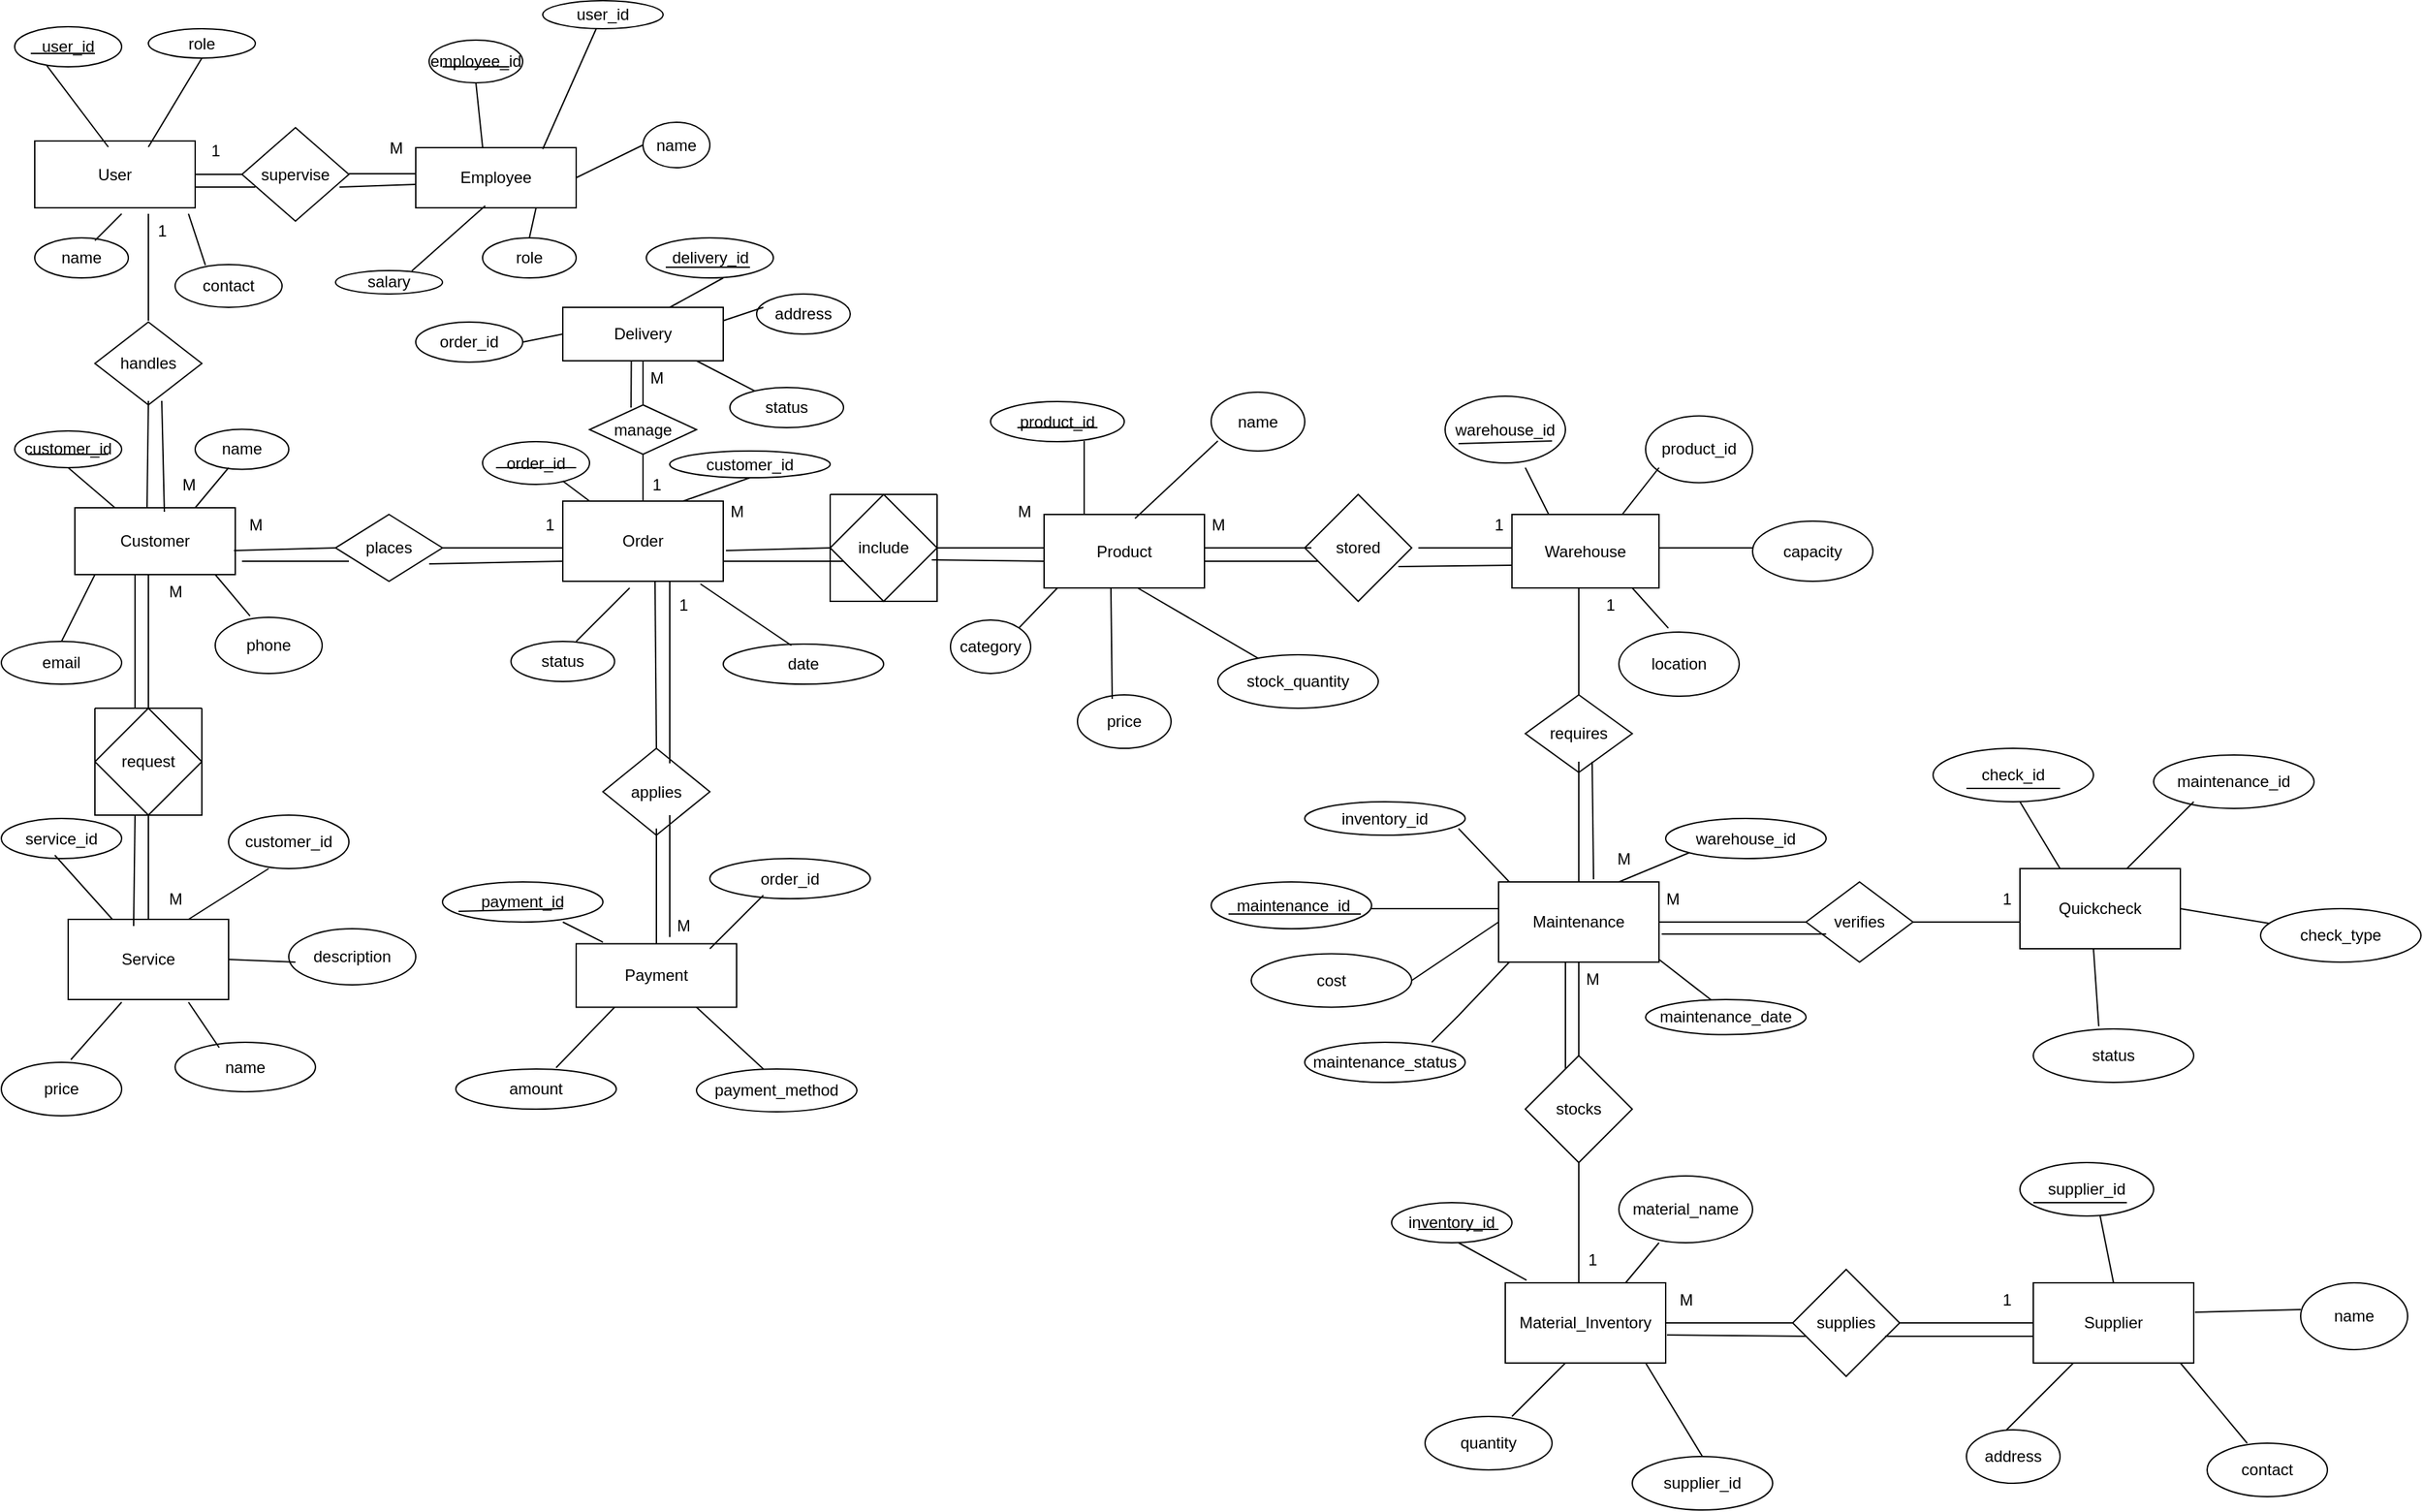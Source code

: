 <mxfile version="26.1.0">
  <diagram name="Page-1" id="tY160nIjRVUeN9yf9rYt">
    <mxGraphModel dx="1434" dy="731" grid="1" gridSize="10" guides="1" tooltips="1" connect="1" arrows="1" fold="1" page="1" pageScale="1" pageWidth="2339" pageHeight="3300" math="0" shadow="0">
      <root>
        <mxCell id="0" />
        <mxCell id="1" parent="0" />
        <mxCell id="fzBJJGRwk2IUik0zCbTJ-2" value="User" style="rounded=0;whiteSpace=wrap;html=1;" parent="1" vertex="1">
          <mxGeometry x="35" y="1775.5" width="120" height="50" as="geometry" />
        </mxCell>
        <mxCell id="fzBJJGRwk2IUik0zCbTJ-7" value="Employee" style="rounded=0;whiteSpace=wrap;html=1;" parent="1" vertex="1">
          <mxGeometry x="320" y="1780.5" width="120" height="45" as="geometry" />
        </mxCell>
        <mxCell id="fzBJJGRwk2IUik0zCbTJ-11" value="Customer" style="rounded=0;whiteSpace=wrap;html=1;" parent="1" vertex="1">
          <mxGeometry x="65" y="2050" width="120" height="50" as="geometry" />
        </mxCell>
        <mxCell id="fzBJJGRwk2IUik0zCbTJ-12" value="" style="endArrow=none;html=1;rounded=0;exitX=1;exitY=0.5;exitDx=0;exitDy=0;" parent="1" source="fzBJJGRwk2IUik0zCbTJ-2" target="fzBJJGRwk2IUik0zCbTJ-5" edge="1">
          <mxGeometry width="50" height="50" relative="1" as="geometry">
            <mxPoint x="160" y="1840" as="sourcePoint" />
            <mxPoint x="280" y="1840" as="targetPoint" />
          </mxGeometry>
        </mxCell>
        <mxCell id="fzBJJGRwk2IUik0zCbTJ-5" value="supervise" style="rhombus;whiteSpace=wrap;html=1;" parent="1" vertex="1">
          <mxGeometry x="190" y="1765.5" width="80" height="70" as="geometry" />
        </mxCell>
        <mxCell id="fzBJJGRwk2IUik0zCbTJ-25" value="Order" style="rounded=0;whiteSpace=wrap;html=1;" parent="1" vertex="1">
          <mxGeometry x="430" y="2045" width="120" height="60" as="geometry" />
        </mxCell>
        <mxCell id="fzBJJGRwk2IUik0zCbTJ-32" style="edgeStyle=orthogonalEdgeStyle;rounded=0;orthogonalLoop=1;jettySize=auto;html=1;exitX=0.5;exitY=1;exitDx=0;exitDy=0;" parent="1" edge="1">
          <mxGeometry relative="1" as="geometry">
            <mxPoint x="700" y="2120" as="sourcePoint" />
            <mxPoint x="700" y="2120" as="targetPoint" />
          </mxGeometry>
        </mxCell>
        <mxCell id="fzBJJGRwk2IUik0zCbTJ-37" value="Delivery" style="rounded=0;whiteSpace=wrap;html=1;" parent="1" vertex="1">
          <mxGeometry x="430" y="1900" width="120" height="40" as="geometry" />
        </mxCell>
        <mxCell id="fzBJJGRwk2IUik0zCbTJ-38" value="Payment" style="rounded=0;whiteSpace=wrap;html=1;" parent="1" vertex="1">
          <mxGeometry x="440" y="2376.25" width="120" height="47.5" as="geometry" />
        </mxCell>
        <mxCell id="fzBJJGRwk2IUik0zCbTJ-39" value="Product" style="rounded=0;whiteSpace=wrap;html=1;" parent="1" vertex="1">
          <mxGeometry x="790" y="2055" width="120" height="55" as="geometry" />
        </mxCell>
        <mxCell id="fzBJJGRwk2IUik0zCbTJ-46" value="Warehouse" style="rounded=0;whiteSpace=wrap;html=1;" parent="1" vertex="1">
          <mxGeometry x="1140" y="2055" width="110" height="55" as="geometry" />
        </mxCell>
        <mxCell id="fzBJJGRwk2IUik0zCbTJ-121" value="" style="endArrow=none;html=1;rounded=0;" parent="1" edge="1">
          <mxGeometry width="50" height="50" relative="1" as="geometry">
            <mxPoint x="270" y="1800" as="sourcePoint" />
            <mxPoint x="320" y="1800" as="targetPoint" />
          </mxGeometry>
        </mxCell>
        <mxCell id="fzBJJGRwk2IUik0zCbTJ-205" value="payment_id" style="ellipse;whiteSpace=wrap;html=1;" parent="1" vertex="1">
          <mxGeometry x="340" y="2330" width="120" height="30" as="geometry" />
        </mxCell>
        <mxCell id="fzBJJGRwk2IUik0zCbTJ-206" value="amount" style="ellipse;whiteSpace=wrap;html=1;" parent="1" vertex="1">
          <mxGeometry x="350" y="2470" width="120" height="30" as="geometry" />
        </mxCell>
        <mxCell id="fzBJJGRwk2IUik0zCbTJ-207" value="payment_method" style="ellipse;whiteSpace=wrap;html=1;" parent="1" vertex="1">
          <mxGeometry x="530" y="2470" width="120" height="32" as="geometry" />
        </mxCell>
        <mxCell id="fzBJJGRwk2IUik0zCbTJ-208" value="order_id" style="ellipse;whiteSpace=wrap;html=1;" parent="1" vertex="1">
          <mxGeometry x="540" y="2312.5" width="120" height="30" as="geometry" />
        </mxCell>
        <mxCell id="fzBJJGRwk2IUik0zCbTJ-209" value="status" style="ellipse;whiteSpace=wrap;html=1;strokeColor=default;align=center;verticalAlign=middle;fontFamily=Helvetica;fontSize=12;fontColor=default;fillColor=default;" parent="1" vertex="1">
          <mxGeometry x="555" y="1960" width="85" height="30" as="geometry" />
        </mxCell>
        <mxCell id="fzBJJGRwk2IUik0zCbTJ-210" value="address" style="ellipse;whiteSpace=wrap;html=1;strokeColor=default;align=center;verticalAlign=middle;fontFamily=Helvetica;fontSize=12;fontColor=default;fillColor=default;" parent="1" vertex="1">
          <mxGeometry x="575" y="1890" width="70" height="30" as="geometry" />
        </mxCell>
        <mxCell id="fzBJJGRwk2IUik0zCbTJ-211" value="order_id" style="ellipse;whiteSpace=wrap;html=1;strokeColor=default;align=center;verticalAlign=middle;fontFamily=Helvetica;fontSize=12;fontColor=default;fillColor=default;" parent="1" vertex="1">
          <mxGeometry x="320" y="1911" width="80" height="30" as="geometry" />
        </mxCell>
        <mxCell id="fzBJJGRwk2IUik0zCbTJ-212" value="delivery_id" style="ellipse;whiteSpace=wrap;html=1;strokeColor=default;align=center;verticalAlign=middle;fontFamily=Helvetica;fontSize=12;fontColor=default;fillColor=default;" parent="1" vertex="1">
          <mxGeometry x="492.5" y="1848" width="95" height="30" as="geometry" />
        </mxCell>
        <mxCell id="fzBJJGRwk2IUik0zCbTJ-213" value="contact" style="ellipse;whiteSpace=wrap;html=1;strokeColor=default;align=center;verticalAlign=middle;fontFamily=Helvetica;fontSize=12;fontColor=default;fillColor=default;" parent="1" vertex="1">
          <mxGeometry x="140" y="1868" width="80" height="32" as="geometry" />
        </mxCell>
        <mxCell id="fzBJJGRwk2IUik0zCbTJ-214" value="name" style="ellipse;whiteSpace=wrap;html=1;strokeColor=default;align=center;verticalAlign=middle;fontFamily=Helvetica;fontSize=12;fontColor=default;fillColor=default;" parent="1" vertex="1">
          <mxGeometry x="35" y="1848" width="70" height="30" as="geometry" />
        </mxCell>
        <mxCell id="fzBJJGRwk2IUik0zCbTJ-215" value="user_id" style="ellipse;whiteSpace=wrap;html=1;strokeColor=default;align=center;verticalAlign=middle;fontFamily=Helvetica;fontSize=12;fontColor=default;fillColor=default;" parent="1" vertex="1">
          <mxGeometry x="20" y="1690" width="80" height="30" as="geometry" />
        </mxCell>
        <mxCell id="fzBJJGRwk2IUik0zCbTJ-216" value="phone" style="ellipse;whiteSpace=wrap;html=1;strokeColor=default;align=center;verticalAlign=middle;fontFamily=Helvetica;fontSize=12;fontColor=default;fillColor=default;" parent="1" vertex="1">
          <mxGeometry x="170" y="2132" width="80" height="42" as="geometry" />
        </mxCell>
        <mxCell id="fzBJJGRwk2IUik0zCbTJ-217" value="name" style="ellipse;whiteSpace=wrap;html=1;strokeColor=default;align=center;verticalAlign=middle;fontFamily=Helvetica;fontSize=12;fontColor=default;fillColor=default;" parent="1" vertex="1">
          <mxGeometry x="155" y="1991.25" width="70" height="30" as="geometry" />
        </mxCell>
        <mxCell id="fzBJJGRwk2IUik0zCbTJ-218" value="customer_id" style="ellipse;whiteSpace=wrap;html=1;strokeColor=default;align=center;verticalAlign=middle;fontFamily=Helvetica;fontSize=12;fontColor=default;fillColor=default;" parent="1" vertex="1">
          <mxGeometry x="20" y="1992.5" width="80" height="27.5" as="geometry" />
        </mxCell>
        <mxCell id="fzBJJGRwk2IUik0zCbTJ-219" value="email" style="ellipse;whiteSpace=wrap;html=1;strokeColor=default;align=center;verticalAlign=middle;fontFamily=Helvetica;fontSize=12;fontColor=default;fillColor=default;" parent="1" vertex="1">
          <mxGeometry x="10" y="2150" width="90" height="32" as="geometry" />
        </mxCell>
        <mxCell id="fzBJJGRwk2IUik0zCbTJ-220" style="edgeStyle=orthogonalEdgeStyle;rounded=0;orthogonalLoop=1;jettySize=auto;html=1;exitX=0.5;exitY=1;exitDx=0;exitDy=0;fontFamily=Helvetica;fontSize=12;fontColor=default;" parent="1" source="fzBJJGRwk2IUik0zCbTJ-219" target="fzBJJGRwk2IUik0zCbTJ-219" edge="1">
          <mxGeometry relative="1" as="geometry" />
        </mxCell>
        <mxCell id="fzBJJGRwk2IUik0zCbTJ-221" style="edgeStyle=orthogonalEdgeStyle;rounded=0;orthogonalLoop=1;jettySize=auto;html=1;exitX=0.5;exitY=1;exitDx=0;exitDy=0;fontFamily=Helvetica;fontSize=12;fontColor=default;" parent="1" source="fzBJJGRwk2IUik0zCbTJ-216" target="fzBJJGRwk2IUik0zCbTJ-216" edge="1">
          <mxGeometry relative="1" as="geometry" />
        </mxCell>
        <mxCell id="fzBJJGRwk2IUik0zCbTJ-222" value="" style="endArrow=none;html=1;rounded=0;fontFamily=Helvetica;fontSize=12;fontColor=default;" parent="1" edge="1">
          <mxGeometry width="50" height="50" relative="1" as="geometry">
            <mxPoint x="80" y="1850" as="sourcePoint" />
            <mxPoint x="100" y="1830" as="targetPoint" />
          </mxGeometry>
        </mxCell>
        <mxCell id="fzBJJGRwk2IUik0zCbTJ-223" value="" style="endArrow=none;html=1;rounded=0;fontFamily=Helvetica;fontSize=12;fontColor=default;exitX=0.283;exitY=0.013;exitDx=0;exitDy=0;exitPerimeter=0;" parent="1" source="fzBJJGRwk2IUik0zCbTJ-213" edge="1">
          <mxGeometry width="50" height="50" relative="1" as="geometry">
            <mxPoint x="100" y="1880" as="sourcePoint" />
            <mxPoint x="150" y="1830" as="targetPoint" />
          </mxGeometry>
        </mxCell>
        <mxCell id="fzBJJGRwk2IUik0zCbTJ-224" value="" style="endArrow=none;html=1;rounded=0;fontFamily=Helvetica;fontSize=12;fontColor=default;entryX=0.3;entryY=0.969;entryDx=0;entryDy=0;entryPerimeter=0;" parent="1" target="fzBJJGRwk2IUik0zCbTJ-215" edge="1">
          <mxGeometry width="50" height="50" relative="1" as="geometry">
            <mxPoint x="90" y="1780" as="sourcePoint" />
            <mxPoint x="140" y="1730" as="targetPoint" />
          </mxGeometry>
        </mxCell>
        <mxCell id="fzBJJGRwk2IUik0zCbTJ-242" value="order_id" style="ellipse;whiteSpace=wrap;html=1;strokeColor=default;align=center;verticalAlign=middle;fontFamily=Helvetica;fontSize=12;fontColor=default;fillColor=default;" parent="1" vertex="1">
          <mxGeometry x="370" y="2000.5" width="80" height="32" as="geometry" />
        </mxCell>
        <mxCell id="fzBJJGRwk2IUik0zCbTJ-243" value="date" style="ellipse;whiteSpace=wrap;html=1;strokeColor=default;align=center;verticalAlign=middle;fontFamily=Helvetica;fontSize=12;fontColor=default;fillColor=default;" parent="1" vertex="1">
          <mxGeometry x="550" y="2152" width="120" height="30" as="geometry" />
        </mxCell>
        <mxCell id="fzBJJGRwk2IUik0zCbTJ-244" value="status" style="ellipse;whiteSpace=wrap;html=1;strokeColor=default;align=center;verticalAlign=middle;fontFamily=Helvetica;fontSize=12;fontColor=default;fillColor=default;" parent="1" vertex="1">
          <mxGeometry x="391.25" y="2150" width="77.5" height="30" as="geometry" />
        </mxCell>
        <mxCell id="fzBJJGRwk2IUik0zCbTJ-245" value="customer_id" style="ellipse;whiteSpace=wrap;html=1;strokeColor=default;align=center;verticalAlign=middle;fontFamily=Helvetica;fontSize=12;fontColor=default;fillColor=default;" parent="1" vertex="1">
          <mxGeometry x="510" y="2007.5" width="120" height="20" as="geometry" />
        </mxCell>
        <mxCell id="fzBJJGRwk2IUik0zCbTJ-258" value="salary" style="ellipse;whiteSpace=wrap;html=1;strokeColor=default;align=center;verticalAlign=middle;fontFamily=Helvetica;fontSize=12;fontColor=default;fillColor=default;" parent="1" vertex="1">
          <mxGeometry x="260" y="1872.5" width="80" height="17.5" as="geometry" />
        </mxCell>
        <mxCell id="fzBJJGRwk2IUik0zCbTJ-259" value="employee_id" style="ellipse;whiteSpace=wrap;html=1;strokeColor=default;align=center;verticalAlign=middle;fontFamily=Helvetica;fontSize=12;fontColor=default;fillColor=default;" parent="1" vertex="1">
          <mxGeometry x="330" y="1700" width="70" height="32" as="geometry" />
        </mxCell>
        <mxCell id="fzBJJGRwk2IUik0zCbTJ-260" value="role" style="ellipse;whiteSpace=wrap;html=1;strokeColor=default;align=center;verticalAlign=middle;fontFamily=Helvetica;fontSize=12;fontColor=default;fillColor=default;" parent="1" vertex="1">
          <mxGeometry x="370" y="1848" width="70" height="30" as="geometry" />
        </mxCell>
        <mxCell id="fzBJJGRwk2IUik0zCbTJ-261" value="name" style="ellipse;whiteSpace=wrap;html=1;strokeColor=default;align=center;verticalAlign=middle;fontFamily=Helvetica;fontSize=12;fontColor=default;fillColor=default;" parent="1" vertex="1">
          <mxGeometry x="490" y="1761.5" width="50" height="34" as="geometry" />
        </mxCell>
        <mxCell id="fzBJJGRwk2IUik0zCbTJ-262" value="user_id" style="ellipse;whiteSpace=wrap;html=1;strokeColor=default;align=center;verticalAlign=middle;fontFamily=Helvetica;fontSize=12;fontColor=default;fillColor=default;" parent="1" vertex="1">
          <mxGeometry x="415" y="1670.5" width="90" height="21" as="geometry" />
        </mxCell>
        <mxCell id="fzBJJGRwk2IUik0zCbTJ-263" value="" style="endArrow=none;html=1;rounded=0;fontFamily=Helvetica;fontSize=12;fontColor=default;exitX=0.713;exitY=0.014;exitDx=0;exitDy=0;exitPerimeter=0;entryX=0.433;entryY=0.967;entryDx=0;entryDy=0;entryPerimeter=0;" parent="1" source="fzBJJGRwk2IUik0zCbTJ-258" edge="1" target="fzBJJGRwk2IUik0zCbTJ-7">
          <mxGeometry width="50" height="50" relative="1" as="geometry">
            <mxPoint x="310" y="1880" as="sourcePoint" />
            <mxPoint x="360" y="1830" as="targetPoint" />
          </mxGeometry>
        </mxCell>
        <mxCell id="fzBJJGRwk2IUik0zCbTJ-265" value="" style="endArrow=none;html=1;rounded=0;fontFamily=Helvetica;fontSize=12;fontColor=default;entryX=0.5;entryY=1;entryDx=0;entryDy=0;" parent="1" target="fzBJJGRwk2IUik0zCbTJ-259" edge="1">
          <mxGeometry width="50" height="50" relative="1" as="geometry">
            <mxPoint x="370" y="1780" as="sourcePoint" />
            <mxPoint x="380" y="1760" as="targetPoint" />
          </mxGeometry>
        </mxCell>
        <mxCell id="fzBJJGRwk2IUik0zCbTJ-266" value="" style="endArrow=none;html=1;rounded=0;fontFamily=Helvetica;fontSize=12;fontColor=default;entryX=0;entryY=0.5;entryDx=0;entryDy=0;exitX=1;exitY=0.5;exitDx=0;exitDy=0;" parent="1" source="fzBJJGRwk2IUik0zCbTJ-7" target="fzBJJGRwk2IUik0zCbTJ-261" edge="1">
          <mxGeometry width="50" height="50" relative="1" as="geometry">
            <mxPoint x="400" y="1850" as="sourcePoint" />
            <mxPoint x="450" y="1800" as="targetPoint" />
          </mxGeometry>
        </mxCell>
        <mxCell id="_8vaypib-p7jJfoowvLp-3" value="role" style="ellipse;whiteSpace=wrap;html=1;" parent="1" vertex="1">
          <mxGeometry x="120" y="1691.5" width="80" height="22" as="geometry" />
        </mxCell>
        <mxCell id="_8vaypib-p7jJfoowvLp-4" value="" style="endArrow=none;html=1;rounded=0;entryX=0.5;entryY=1;entryDx=0;entryDy=0;" parent="1" target="_8vaypib-p7jJfoowvLp-3" edge="1">
          <mxGeometry width="50" height="50" relative="1" as="geometry">
            <mxPoint x="120" y="1780" as="sourcePoint" />
            <mxPoint x="170" y="1730" as="targetPoint" />
          </mxGeometry>
        </mxCell>
        <mxCell id="_8vaypib-p7jJfoowvLp-7" value="handles" style="rhombus;whiteSpace=wrap;html=1;" parent="1" vertex="1">
          <mxGeometry x="80" y="1911" width="80" height="62" as="geometry" />
        </mxCell>
        <mxCell id="_8vaypib-p7jJfoowvLp-8" value="applies" style="rhombus;whiteSpace=wrap;html=1;" parent="1" vertex="1">
          <mxGeometry x="460" y="2230" width="80" height="65" as="geometry" />
        </mxCell>
        <mxCell id="_8vaypib-p7jJfoowvLp-9" value="" style="endArrow=none;html=1;rounded=0;" parent="1" edge="1">
          <mxGeometry width="50" height="50" relative="1" as="geometry">
            <mxPoint x="120" y="1910" as="sourcePoint" />
            <mxPoint x="120" y="1830" as="targetPoint" />
          </mxGeometry>
        </mxCell>
        <mxCell id="_8vaypib-p7jJfoowvLp-11" value="" style="endArrow=none;html=1;rounded=0;exitX=0.45;exitY=0;exitDx=0;exitDy=0;exitPerimeter=0;" parent="1" source="fzBJJGRwk2IUik0zCbTJ-11" edge="1">
          <mxGeometry width="50" height="50" relative="1" as="geometry">
            <mxPoint x="120" y="2040" as="sourcePoint" />
            <mxPoint x="120" y="1970" as="targetPoint" />
          </mxGeometry>
        </mxCell>
        <mxCell id="_8vaypib-p7jJfoowvLp-16" value="" style="endArrow=none;html=1;rounded=0;exitX=0.25;exitY=0;exitDx=0;exitDy=0;" parent="1" source="fzBJJGRwk2IUik0zCbTJ-11" edge="1">
          <mxGeometry width="50" height="50" relative="1" as="geometry">
            <mxPoint x="10" y="2070" as="sourcePoint" />
            <mxPoint x="60" y="2020" as="targetPoint" />
          </mxGeometry>
        </mxCell>
        <mxCell id="_8vaypib-p7jJfoowvLp-17" value="" style="endArrow=none;html=1;rounded=0;exitX=0.75;exitY=0;exitDx=0;exitDy=0;" parent="1" source="fzBJJGRwk2IUik0zCbTJ-11" edge="1">
          <mxGeometry width="50" height="50" relative="1" as="geometry">
            <mxPoint x="130" y="2070" as="sourcePoint" />
            <mxPoint x="180" y="2020" as="targetPoint" />
          </mxGeometry>
        </mxCell>
        <mxCell id="_8vaypib-p7jJfoowvLp-18" value="" style="endArrow=none;html=1;rounded=0;exitX=0.5;exitY=0;exitDx=0;exitDy=0;" parent="1" source="fzBJJGRwk2IUik0zCbTJ-219" edge="1">
          <mxGeometry width="50" height="50" relative="1" as="geometry">
            <mxPoint x="30" y="2150" as="sourcePoint" />
            <mxPoint x="80" y="2100" as="targetPoint" />
          </mxGeometry>
        </mxCell>
        <mxCell id="_8vaypib-p7jJfoowvLp-20" value="" style="endArrow=none;html=1;rounded=0;exitX=0.325;exitY=-0.024;exitDx=0;exitDy=0;exitPerimeter=0;" parent="1" source="fzBJJGRwk2IUik0zCbTJ-216" edge="1">
          <mxGeometry width="50" height="50" relative="1" as="geometry">
            <mxPoint x="120" y="2150" as="sourcePoint" />
            <mxPoint x="170" y="2100" as="targetPoint" />
          </mxGeometry>
        </mxCell>
        <mxCell id="_8vaypib-p7jJfoowvLp-26" value="" style="endArrow=none;html=1;rounded=0;" parent="1" source="fzBJJGRwk2IUik0zCbTJ-25" edge="1">
          <mxGeometry width="50" height="50" relative="1" as="geometry">
            <mxPoint x="380" y="2080" as="sourcePoint" />
            <mxPoint x="430" y="2030" as="targetPoint" />
          </mxGeometry>
        </mxCell>
        <mxCell id="_8vaypib-p7jJfoowvLp-27" value="" style="endArrow=none;html=1;rounded=0;exitX=0.75;exitY=0;exitDx=0;exitDy=0;entryX=0.5;entryY=1;entryDx=0;entryDy=0;" parent="1" source="fzBJJGRwk2IUik0zCbTJ-25" target="fzBJJGRwk2IUik0zCbTJ-245" edge="1">
          <mxGeometry width="50" height="50" relative="1" as="geometry">
            <mxPoint x="530" y="2091.25" as="sourcePoint" />
            <mxPoint x="580" y="2041.25" as="targetPoint" />
          </mxGeometry>
        </mxCell>
        <mxCell id="_8vaypib-p7jJfoowvLp-28" value="" style="endArrow=none;html=1;rounded=0;" parent="1" edge="1">
          <mxGeometry width="50" height="50" relative="1" as="geometry">
            <mxPoint x="440" y="2150" as="sourcePoint" />
            <mxPoint x="480" y="2110" as="targetPoint" />
          </mxGeometry>
        </mxCell>
        <mxCell id="_8vaypib-p7jJfoowvLp-29" value="" style="endArrow=none;html=1;rounded=0;exitX=0.425;exitY=0.033;exitDx=0;exitDy=0;exitPerimeter=0;entryX=0.858;entryY=1.033;entryDx=0;entryDy=0;entryPerimeter=0;" parent="1" source="fzBJJGRwk2IUik0zCbTJ-243" target="fzBJJGRwk2IUik0zCbTJ-25" edge="1">
          <mxGeometry width="50" height="50" relative="1" as="geometry">
            <mxPoint x="500" y="2162.5" as="sourcePoint" />
            <mxPoint x="550" y="2112.5" as="targetPoint" />
          </mxGeometry>
        </mxCell>
        <mxCell id="_8vaypib-p7jJfoowvLp-31" value="" style="endArrow=none;html=1;rounded=0;exitX=0.5;exitY=0;exitDx=0;exitDy=0;" parent="1" source="fzBJJGRwk2IUik0zCbTJ-38" edge="1">
          <mxGeometry width="50" height="50" relative="1" as="geometry">
            <mxPoint x="500" y="2370" as="sourcePoint" />
            <mxPoint x="500" y="2290" as="targetPoint" />
          </mxGeometry>
        </mxCell>
        <mxCell id="_8vaypib-p7jJfoowvLp-32" value="" style="endArrow=none;html=1;rounded=0;exitX=0.167;exitY=-0.026;exitDx=0;exitDy=0;exitPerimeter=0;" parent="1" source="fzBJJGRwk2IUik0zCbTJ-38" edge="1">
          <mxGeometry width="50" height="50" relative="1" as="geometry">
            <mxPoint x="380" y="2410" as="sourcePoint" />
            <mxPoint x="430" y="2360" as="targetPoint" />
          </mxGeometry>
        </mxCell>
        <mxCell id="_8vaypib-p7jJfoowvLp-33" value="" style="endArrow=none;html=1;rounded=0;exitX=0.625;exitY=-0.033;exitDx=0;exitDy=0;exitPerimeter=0;" parent="1" source="fzBJJGRwk2IUik0zCbTJ-206" edge="1">
          <mxGeometry width="50" height="50" relative="1" as="geometry">
            <mxPoint x="418.75" y="2473.75" as="sourcePoint" />
            <mxPoint x="468.75" y="2423.75" as="targetPoint" />
          </mxGeometry>
        </mxCell>
        <mxCell id="_8vaypib-p7jJfoowvLp-34" value="" style="endArrow=none;html=1;rounded=0;exitX=0.417;exitY=0;exitDx=0;exitDy=0;exitPerimeter=0;entryX=0.75;entryY=1;entryDx=0;entryDy=0;" parent="1" source="fzBJJGRwk2IUik0zCbTJ-207" target="fzBJJGRwk2IUik0zCbTJ-38" edge="1">
          <mxGeometry width="50" height="50" relative="1" as="geometry">
            <mxPoint x="490" y="2470" as="sourcePoint" />
            <mxPoint x="540" y="2430" as="targetPoint" />
          </mxGeometry>
        </mxCell>
        <mxCell id="_8vaypib-p7jJfoowvLp-35" value="" style="endArrow=none;html=1;rounded=0;" parent="1" edge="1">
          <mxGeometry width="50" height="50" relative="1" as="geometry">
            <mxPoint x="540" y="2380" as="sourcePoint" />
            <mxPoint x="580" y="2340" as="targetPoint" />
          </mxGeometry>
        </mxCell>
        <mxCell id="_8vaypib-p7jJfoowvLp-36" value="manage" style="rhombus;whiteSpace=wrap;html=1;" parent="1" vertex="1">
          <mxGeometry x="450" y="1973" width="80" height="37" as="geometry" />
        </mxCell>
        <mxCell id="_8vaypib-p7jJfoowvLp-38" value="" style="endArrow=none;html=1;rounded=0;exitX=0.5;exitY=0;exitDx=0;exitDy=0;" parent="1" source="fzBJJGRwk2IUik0zCbTJ-25" edge="1">
          <mxGeometry width="50" height="50" relative="1" as="geometry">
            <mxPoint x="440" y="2060" as="sourcePoint" />
            <mxPoint x="490" y="2010" as="targetPoint" />
          </mxGeometry>
        </mxCell>
        <mxCell id="_8vaypib-p7jJfoowvLp-39" value="" style="endArrow=none;html=1;rounded=0;" parent="1" source="_8vaypib-p7jJfoowvLp-36" edge="1">
          <mxGeometry width="50" height="50" relative="1" as="geometry">
            <mxPoint x="440" y="1990" as="sourcePoint" />
            <mxPoint x="490" y="1940" as="targetPoint" />
          </mxGeometry>
        </mxCell>
        <mxCell id="_8vaypib-p7jJfoowvLp-40" value="" style="endArrow=none;html=1;rounded=0;exitX=1;exitY=0.5;exitDx=0;exitDy=0;" parent="1" source="fzBJJGRwk2IUik0zCbTJ-211" edge="1">
          <mxGeometry width="50" height="50" relative="1" as="geometry">
            <mxPoint x="380" y="1970" as="sourcePoint" />
            <mxPoint x="430" y="1920" as="targetPoint" />
          </mxGeometry>
        </mxCell>
        <mxCell id="_8vaypib-p7jJfoowvLp-41" value="" style="endArrow=none;html=1;rounded=0;exitX=0.667;exitY=0;exitDx=0;exitDy=0;exitPerimeter=0;" parent="1" source="fzBJJGRwk2IUik0zCbTJ-37" edge="1">
          <mxGeometry width="50" height="50" relative="1" as="geometry">
            <mxPoint x="500" y="1928" as="sourcePoint" />
            <mxPoint x="550" y="1878" as="targetPoint" />
          </mxGeometry>
        </mxCell>
        <mxCell id="_8vaypib-p7jJfoowvLp-42" value="" style="endArrow=none;html=1;rounded=0;" parent="1" source="fzBJJGRwk2IUik0zCbTJ-209" edge="1">
          <mxGeometry width="50" height="50" relative="1" as="geometry">
            <mxPoint x="480" y="1990" as="sourcePoint" />
            <mxPoint x="530" y="1940" as="targetPoint" />
          </mxGeometry>
        </mxCell>
        <mxCell id="_8vaypib-p7jJfoowvLp-43" value="" style="endArrow=none;html=1;rounded=0;exitX=1;exitY=0.25;exitDx=0;exitDy=0;" parent="1" source="fzBJJGRwk2IUik0zCbTJ-37" edge="1">
          <mxGeometry width="50" height="50" relative="1" as="geometry">
            <mxPoint x="530" y="1950" as="sourcePoint" />
            <mxPoint x="580" y="1900" as="targetPoint" />
          </mxGeometry>
        </mxCell>
        <mxCell id="_8vaypib-p7jJfoowvLp-44" value="places" style="rhombus;whiteSpace=wrap;html=1;" parent="1" vertex="1">
          <mxGeometry x="260" y="2055" width="80" height="50" as="geometry" />
        </mxCell>
        <mxCell id="_8vaypib-p7jJfoowvLp-47" value="" style="endArrow=none;html=1;rounded=0;exitX=0.992;exitY=0.64;exitDx=0;exitDy=0;exitPerimeter=0;" parent="1" source="fzBJJGRwk2IUik0zCbTJ-11" edge="1">
          <mxGeometry width="50" height="50" relative="1" as="geometry">
            <mxPoint x="210" y="2130" as="sourcePoint" />
            <mxPoint x="260" y="2080" as="targetPoint" />
          </mxGeometry>
        </mxCell>
        <mxCell id="_8vaypib-p7jJfoowvLp-48" value="" style="endArrow=none;html=1;rounded=0;exitX=1;exitY=0.5;exitDx=0;exitDy=0;" parent="1" source="_8vaypib-p7jJfoowvLp-44" edge="1">
          <mxGeometry width="50" height="50" relative="1" as="geometry">
            <mxPoint x="380" y="2130" as="sourcePoint" />
            <mxPoint x="430" y="2080" as="targetPoint" />
          </mxGeometry>
        </mxCell>
        <mxCell id="_8vaypib-p7jJfoowvLp-49" value="include" style="rhombus;whiteSpace=wrap;html=1;" parent="1" vertex="1">
          <mxGeometry x="630" y="2040" width="80" height="80" as="geometry" />
        </mxCell>
        <mxCell id="_8vaypib-p7jJfoowvLp-50" value="" style="endArrow=none;html=1;rounded=0;exitX=1.017;exitY=0.617;exitDx=0;exitDy=0;exitPerimeter=0;" parent="1" source="fzBJJGRwk2IUik0zCbTJ-25" edge="1">
          <mxGeometry width="50" height="50" relative="1" as="geometry">
            <mxPoint x="580" y="2130" as="sourcePoint" />
            <mxPoint x="630" y="2080" as="targetPoint" />
          </mxGeometry>
        </mxCell>
        <mxCell id="_8vaypib-p7jJfoowvLp-51" value="" style="endArrow=none;html=1;rounded=0;" parent="1" edge="1">
          <mxGeometry width="50" height="50" relative="1" as="geometry">
            <mxPoint x="710" y="2080" as="sourcePoint" />
            <mxPoint x="790" y="2080" as="targetPoint" />
          </mxGeometry>
        </mxCell>
        <mxCell id="_8vaypib-p7jJfoowvLp-52" value="stored" style="rhombus;whiteSpace=wrap;html=1;" parent="1" vertex="1">
          <mxGeometry x="985" y="2040" width="80" height="80" as="geometry" />
        </mxCell>
        <mxCell id="_8vaypib-p7jJfoowvLp-53" value="" style="endArrow=none;html=1;rounded=0;" parent="1" edge="1">
          <mxGeometry width="50" height="50" relative="1" as="geometry">
            <mxPoint x="910" y="2080" as="sourcePoint" />
            <mxPoint x="990" y="2080" as="targetPoint" />
          </mxGeometry>
        </mxCell>
        <mxCell id="_8vaypib-p7jJfoowvLp-54" value="" style="endArrow=none;html=1;rounded=0;" parent="1" edge="1">
          <mxGeometry width="50" height="50" relative="1" as="geometry">
            <mxPoint x="1070" y="2080" as="sourcePoint" />
            <mxPoint x="1140" y="2080" as="targetPoint" />
          </mxGeometry>
        </mxCell>
        <mxCell id="_8vaypib-p7jJfoowvLp-56" value="Maintenance" style="rounded=0;whiteSpace=wrap;html=1;" parent="1" vertex="1">
          <mxGeometry x="1130" y="2330" width="120" height="60" as="geometry" />
        </mxCell>
        <mxCell id="_8vaypib-p7jJfoowvLp-57" value="verifies" style="rhombus;whiteSpace=wrap;html=1;" parent="1" vertex="1">
          <mxGeometry x="1360" y="2330" width="80" height="60" as="geometry" />
        </mxCell>
        <mxCell id="_8vaypib-p7jJfoowvLp-58" value="Quickcheck" style="rounded=0;whiteSpace=wrap;html=1;" parent="1" vertex="1">
          <mxGeometry x="1520" y="2320" width="120" height="60" as="geometry" />
        </mxCell>
        <mxCell id="_8vaypib-p7jJfoowvLp-59" value="" style="endArrow=none;html=1;rounded=0;exitX=1;exitY=0.5;exitDx=0;exitDy=0;entryX=0;entryY=0.5;entryDx=0;entryDy=0;" parent="1" source="_8vaypib-p7jJfoowvLp-56" target="_8vaypib-p7jJfoowvLp-57" edge="1">
          <mxGeometry width="50" height="50" relative="1" as="geometry">
            <mxPoint x="1310" y="2440" as="sourcePoint" />
            <mxPoint x="1360" y="2390" as="targetPoint" />
          </mxGeometry>
        </mxCell>
        <mxCell id="_8vaypib-p7jJfoowvLp-60" value="" style="endArrow=none;html=1;rounded=0;exitX=1;exitY=0.5;exitDx=0;exitDy=0;" parent="1" source="_8vaypib-p7jJfoowvLp-57" edge="1">
          <mxGeometry width="50" height="50" relative="1" as="geometry">
            <mxPoint x="1470" y="2450" as="sourcePoint" />
            <mxPoint x="1520" y="2380" as="targetPoint" />
            <Array as="points">
              <mxPoint x="1520" y="2360" />
            </Array>
          </mxGeometry>
        </mxCell>
        <mxCell id="_8vaypib-p7jJfoowvLp-64" value="stocks" style="rhombus;whiteSpace=wrap;html=1;" parent="1" vertex="1">
          <mxGeometry x="1150" y="2460" width="80" height="80" as="geometry" />
        </mxCell>
        <mxCell id="_8vaypib-p7jJfoowvLp-65" value="Material_Inventory" style="rounded=0;whiteSpace=wrap;html=1;" parent="1" vertex="1">
          <mxGeometry x="1135" y="2630" width="120" height="60" as="geometry" />
        </mxCell>
        <mxCell id="_8vaypib-p7jJfoowvLp-66" value="" style="endArrow=none;html=1;rounded=0;exitX=0.5;exitY=0;exitDx=0;exitDy=0;entryX=0.5;entryY=1;entryDx=0;entryDy=0;" parent="1" source="_8vaypib-p7jJfoowvLp-65" target="_8vaypib-p7jJfoowvLp-64" edge="1">
          <mxGeometry width="50" height="50" relative="1" as="geometry">
            <mxPoint x="1140" y="2650" as="sourcePoint" />
            <mxPoint x="1190" y="2600" as="targetPoint" />
            <Array as="points">
              <mxPoint x="1190" y="2630" />
            </Array>
          </mxGeometry>
        </mxCell>
        <mxCell id="_8vaypib-p7jJfoowvLp-69" value="" style="endArrow=none;html=1;rounded=0;exitX=0.5;exitY=0;exitDx=0;exitDy=0;" parent="1" source="_8vaypib-p7jJfoowvLp-64" edge="1">
          <mxGeometry width="50" height="50" relative="1" as="geometry">
            <mxPoint x="1140" y="2474" as="sourcePoint" />
            <mxPoint x="1190" y="2424" as="targetPoint" />
            <Array as="points">
              <mxPoint x="1190" y="2390" />
            </Array>
          </mxGeometry>
        </mxCell>
        <mxCell id="_8vaypib-p7jJfoowvLp-70" value="supplies" style="rhombus;whiteSpace=wrap;html=1;" parent="1" vertex="1">
          <mxGeometry x="1350" y="2620" width="80" height="80" as="geometry" />
        </mxCell>
        <mxCell id="_8vaypib-p7jJfoowvLp-71" value="Supplier" style="rounded=0;whiteSpace=wrap;html=1;" parent="1" vertex="1">
          <mxGeometry x="1530" y="2630" width="120" height="60" as="geometry" />
        </mxCell>
        <mxCell id="_8vaypib-p7jJfoowvLp-72" value="" style="endArrow=none;html=1;rounded=0;" parent="1" edge="1">
          <mxGeometry width="50" height="50" relative="1" as="geometry">
            <mxPoint x="415" y="1781.5" as="sourcePoint" />
            <mxPoint x="455" y="1691.5" as="targetPoint" />
          </mxGeometry>
        </mxCell>
        <mxCell id="_8vaypib-p7jJfoowvLp-73" value="" style="endArrow=none;html=1;rounded=0;exitX=0.5;exitY=0;exitDx=0;exitDy=0;" parent="1" source="fzBJJGRwk2IUik0zCbTJ-260" edge="1">
          <mxGeometry width="50" height="50" relative="1" as="geometry">
            <mxPoint x="360" y="1875.5" as="sourcePoint" />
            <mxPoint x="410" y="1825.5" as="targetPoint" />
          </mxGeometry>
        </mxCell>
        <mxCell id="_8vaypib-p7jJfoowvLp-74" value="" style="endArrow=none;html=1;rounded=0;exitX=1;exitY=0.5;exitDx=0;exitDy=0;" parent="1" source="_8vaypib-p7jJfoowvLp-65" edge="1">
          <mxGeometry width="50" height="50" relative="1" as="geometry">
            <mxPoint x="1300" y="2710" as="sourcePoint" />
            <mxPoint x="1350" y="2660" as="targetPoint" />
          </mxGeometry>
        </mxCell>
        <mxCell id="_8vaypib-p7jJfoowvLp-75" value="" style="endArrow=none;html=1;rounded=0;exitX=1;exitY=0.5;exitDx=0;exitDy=0;" parent="1" source="_8vaypib-p7jJfoowvLp-70" edge="1">
          <mxGeometry width="50" height="50" relative="1" as="geometry">
            <mxPoint x="1480" y="2710" as="sourcePoint" />
            <mxPoint x="1530" y="2660" as="targetPoint" />
          </mxGeometry>
        </mxCell>
        <mxCell id="_8vaypib-p7jJfoowvLp-76" value="product_id" style="ellipse;whiteSpace=wrap;html=1;" parent="1" vertex="1">
          <mxGeometry x="750" y="1970.5" width="100" height="30" as="geometry" />
        </mxCell>
        <mxCell id="_8vaypib-p7jJfoowvLp-77" value="name" style="ellipse;whiteSpace=wrap;html=1;" parent="1" vertex="1">
          <mxGeometry x="915" y="1963.5" width="70" height="44" as="geometry" />
        </mxCell>
        <mxCell id="_8vaypib-p7jJfoowvLp-78" value="category" style="ellipse;whiteSpace=wrap;html=1;" parent="1" vertex="1">
          <mxGeometry x="720" y="2134" width="60" height="40" as="geometry" />
        </mxCell>
        <mxCell id="_8vaypib-p7jJfoowvLp-79" value="price" style="ellipse;whiteSpace=wrap;html=1;" parent="1" vertex="1">
          <mxGeometry x="815" y="2190" width="70" height="40" as="geometry" />
        </mxCell>
        <mxCell id="_8vaypib-p7jJfoowvLp-80" value="stock_quantity" style="ellipse;whiteSpace=wrap;html=1;" parent="1" vertex="1">
          <mxGeometry x="920" y="2160" width="120" height="40" as="geometry" />
        </mxCell>
        <mxCell id="_8vaypib-p7jJfoowvLp-81" value="" style="endArrow=none;html=1;rounded=0;exitX=0.25;exitY=0;exitDx=0;exitDy=0;" parent="1" source="fzBJJGRwk2IUik0zCbTJ-39" edge="1">
          <mxGeometry width="50" height="50" relative="1" as="geometry">
            <mxPoint x="770" y="2050" as="sourcePoint" />
            <mxPoint x="820" y="2000" as="targetPoint" />
          </mxGeometry>
        </mxCell>
        <mxCell id="_8vaypib-p7jJfoowvLp-82" value="" style="endArrow=none;html=1;rounded=0;exitX=0.567;exitY=0.055;exitDx=0;exitDy=0;exitPerimeter=0;" parent="1" edge="1" source="fzBJJGRwk2IUik0zCbTJ-39">
          <mxGeometry width="50" height="50" relative="1" as="geometry">
            <mxPoint x="870" y="2050" as="sourcePoint" />
            <mxPoint x="920" y="2000" as="targetPoint" />
          </mxGeometry>
        </mxCell>
        <mxCell id="_8vaypib-p7jJfoowvLp-83" value="" style="endArrow=none;html=1;rounded=0;" parent="1" source="_8vaypib-p7jJfoowvLp-80" edge="1">
          <mxGeometry width="50" height="50" relative="1" as="geometry">
            <mxPoint x="810" y="2160" as="sourcePoint" />
            <mxPoint x="860" y="2110" as="targetPoint" />
          </mxGeometry>
        </mxCell>
        <mxCell id="_8vaypib-p7jJfoowvLp-84" value="" style="endArrow=none;html=1;rounded=0;exitX=0.371;exitY=0.075;exitDx=0;exitDy=0;exitPerimeter=0;" parent="1" source="_8vaypib-p7jJfoowvLp-79" edge="1">
          <mxGeometry width="50" height="50" relative="1" as="geometry">
            <mxPoint x="790" y="2160" as="sourcePoint" />
            <mxPoint x="840" y="2110" as="targetPoint" />
          </mxGeometry>
        </mxCell>
        <mxCell id="_8vaypib-p7jJfoowvLp-85" value="" style="endArrow=none;html=1;rounded=0;exitX=1;exitY=0;exitDx=0;exitDy=0;" parent="1" source="_8vaypib-p7jJfoowvLp-78" edge="1">
          <mxGeometry width="50" height="50" relative="1" as="geometry">
            <mxPoint x="750" y="2160" as="sourcePoint" />
            <mxPoint x="800" y="2110" as="targetPoint" />
          </mxGeometry>
        </mxCell>
        <mxCell id="_8vaypib-p7jJfoowvLp-86" value="location" style="ellipse;whiteSpace=wrap;html=1;" parent="1" vertex="1">
          <mxGeometry x="1220" y="2143" width="90" height="48" as="geometry" />
        </mxCell>
        <mxCell id="_8vaypib-p7jJfoowvLp-87" value="capacity" style="ellipse;whiteSpace=wrap;html=1;" parent="1" vertex="1">
          <mxGeometry x="1320" y="2060" width="90" height="45" as="geometry" />
        </mxCell>
        <mxCell id="_8vaypib-p7jJfoowvLp-88" value="warehouse_id" style="ellipse;whiteSpace=wrap;html=1;" parent="1" vertex="1">
          <mxGeometry x="1090" y="1966.5" width="90" height="50" as="geometry" />
        </mxCell>
        <mxCell id="_8vaypib-p7jJfoowvLp-89" value="product_id" style="ellipse;whiteSpace=wrap;html=1;" parent="1" vertex="1">
          <mxGeometry x="1240" y="1981.25" width="80" height="50" as="geometry" />
        </mxCell>
        <mxCell id="_8vaypib-p7jJfoowvLp-90" value="" style="endArrow=none;html=1;rounded=0;exitX=0.25;exitY=0;exitDx=0;exitDy=0;" parent="1" source="fzBJJGRwk2IUik0zCbTJ-46" edge="1">
          <mxGeometry width="50" height="50" relative="1" as="geometry">
            <mxPoint x="1100" y="2070" as="sourcePoint" />
            <mxPoint x="1150" y="2020" as="targetPoint" />
          </mxGeometry>
        </mxCell>
        <mxCell id="_8vaypib-p7jJfoowvLp-91" value="" style="endArrow=none;html=1;rounded=0;exitX=0.75;exitY=0;exitDx=0;exitDy=0;" parent="1" source="fzBJJGRwk2IUik0zCbTJ-46" edge="1">
          <mxGeometry width="50" height="50" relative="1" as="geometry">
            <mxPoint x="1200" y="2070" as="sourcePoint" />
            <mxPoint x="1250" y="2020" as="targetPoint" />
          </mxGeometry>
        </mxCell>
        <mxCell id="_8vaypib-p7jJfoowvLp-92" value="" style="endArrow=none;html=1;rounded=0;exitX=0.411;exitY=-0.062;exitDx=0;exitDy=0;exitPerimeter=0;" parent="1" source="_8vaypib-p7jJfoowvLp-86" edge="1">
          <mxGeometry width="50" height="50" relative="1" as="geometry">
            <mxPoint x="1190" y="2140" as="sourcePoint" />
            <mxPoint x="1230" y="2110" as="targetPoint" />
            <Array as="points" />
          </mxGeometry>
        </mxCell>
        <mxCell id="_8vaypib-p7jJfoowvLp-93" value="" style="endArrow=none;html=1;rounded=0;" parent="1" edge="1">
          <mxGeometry width="50" height="50" relative="1" as="geometry">
            <mxPoint x="1250" y="2080" as="sourcePoint" />
            <mxPoint x="1320" y="2080" as="targetPoint" />
          </mxGeometry>
        </mxCell>
        <mxCell id="_8vaypib-p7jJfoowvLp-94" value="supplier_id" style="ellipse;whiteSpace=wrap;html=1;" parent="1" vertex="1">
          <mxGeometry x="1520" y="2540" width="100" height="40" as="geometry" />
        </mxCell>
        <mxCell id="_8vaypib-p7jJfoowvLp-95" value="name" style="ellipse;whiteSpace=wrap;html=1;" parent="1" vertex="1">
          <mxGeometry x="1730" y="2630" width="80" height="50" as="geometry" />
        </mxCell>
        <mxCell id="_8vaypib-p7jJfoowvLp-96" value="address" style="ellipse;whiteSpace=wrap;html=1;" parent="1" vertex="1">
          <mxGeometry x="1480" y="2740" width="70" height="40" as="geometry" />
        </mxCell>
        <mxCell id="_8vaypib-p7jJfoowvLp-97" value="contact" style="ellipse;whiteSpace=wrap;html=1;" parent="1" vertex="1">
          <mxGeometry x="1660" y="2750" width="90" height="40" as="geometry" />
        </mxCell>
        <mxCell id="_8vaypib-p7jJfoowvLp-98" value="" style="endArrow=none;html=1;rounded=0;" parent="1" edge="1">
          <mxGeometry width="50" height="50" relative="1" as="geometry">
            <mxPoint x="1510" y="2740" as="sourcePoint" />
            <mxPoint x="1560" y="2690" as="targetPoint" />
          </mxGeometry>
        </mxCell>
        <mxCell id="_8vaypib-p7jJfoowvLp-99" style="edgeStyle=orthogonalEdgeStyle;rounded=0;orthogonalLoop=1;jettySize=auto;html=1;exitX=0.5;exitY=1;exitDx=0;exitDy=0;" parent="1" source="_8vaypib-p7jJfoowvLp-96" target="_8vaypib-p7jJfoowvLp-96" edge="1">
          <mxGeometry relative="1" as="geometry" />
        </mxCell>
        <mxCell id="_8vaypib-p7jJfoowvLp-100" value="" style="endArrow=none;html=1;rounded=0;exitX=0.333;exitY=0;exitDx=0;exitDy=0;exitPerimeter=0;" parent="1" source="_8vaypib-p7jJfoowvLp-97" edge="1">
          <mxGeometry width="50" height="50" relative="1" as="geometry">
            <mxPoint x="1590" y="2740" as="sourcePoint" />
            <mxPoint x="1640" y="2690" as="targetPoint" />
          </mxGeometry>
        </mxCell>
        <mxCell id="_8vaypib-p7jJfoowvLp-101" value="" style="endArrow=none;html=1;rounded=0;exitX=0.5;exitY=0;exitDx=0;exitDy=0;" parent="1" source="_8vaypib-p7jJfoowvLp-71" edge="1">
          <mxGeometry width="50" height="50" relative="1" as="geometry">
            <mxPoint x="1530" y="2630" as="sourcePoint" />
            <mxPoint x="1580" y="2580" as="targetPoint" />
          </mxGeometry>
        </mxCell>
        <mxCell id="_8vaypib-p7jJfoowvLp-102" value="" style="endArrow=none;html=1;rounded=0;exitX=1.008;exitY=0.367;exitDx=0;exitDy=0;exitPerimeter=0;" parent="1" source="_8vaypib-p7jJfoowvLp-71" edge="1">
          <mxGeometry width="50" height="50" relative="1" as="geometry">
            <mxPoint x="1680" y="2700" as="sourcePoint" />
            <mxPoint x="1730" y="2650" as="targetPoint" />
          </mxGeometry>
        </mxCell>
        <mxCell id="_8vaypib-p7jJfoowvLp-104" value="cost" style="ellipse;whiteSpace=wrap;html=1;" parent="1" vertex="1">
          <mxGeometry x="945" y="2383.75" width="120" height="40" as="geometry" />
        </mxCell>
        <mxCell id="_8vaypib-p7jJfoowvLp-105" value="maintenance_date" style="ellipse;whiteSpace=wrap;html=1;direction=west;" parent="1" vertex="1">
          <mxGeometry x="1240" y="2418" width="120" height="26.25" as="geometry" />
        </mxCell>
        <mxCell id="_8vaypib-p7jJfoowvLp-106" value="inventory_id" style="ellipse;whiteSpace=wrap;html=1;" parent="1" vertex="1">
          <mxGeometry x="985" y="2270" width="120" height="25" as="geometry" />
        </mxCell>
        <mxCell id="_8vaypib-p7jJfoowvLp-107" value="" style="endArrow=none;html=1;rounded=0;exitX=1;exitY=0.5;exitDx=0;exitDy=0;" parent="1" edge="1">
          <mxGeometry width="50" height="50" relative="1" as="geometry">
            <mxPoint x="1035" y="2350" as="sourcePoint" />
            <mxPoint x="1130" y="2350" as="targetPoint" />
          </mxGeometry>
        </mxCell>
        <mxCell id="_8vaypib-p7jJfoowvLp-108" value="" style="endArrow=none;html=1;rounded=0;exitX=1;exitY=0.5;exitDx=0;exitDy=0;entryX=0;entryY=0.5;entryDx=0;entryDy=0;" parent="1" edge="1" target="_8vaypib-p7jJfoowvLp-56" source="_8vaypib-p7jJfoowvLp-104">
          <mxGeometry width="50" height="50" relative="1" as="geometry">
            <mxPoint x="1075" y="2415" as="sourcePoint" />
            <mxPoint x="1125" y="2365" as="targetPoint" />
          </mxGeometry>
        </mxCell>
        <mxCell id="_8vaypib-p7jJfoowvLp-111" value="supplier_id" style="ellipse;whiteSpace=wrap;html=1;" parent="1" vertex="1">
          <mxGeometry x="1230" y="2760" width="105" height="40" as="geometry" />
        </mxCell>
        <mxCell id="_8vaypib-p7jJfoowvLp-112" value="quantity" style="ellipse;whiteSpace=wrap;html=1;" parent="1" vertex="1">
          <mxGeometry x="1075" y="2730" width="95" height="40" as="geometry" />
        </mxCell>
        <mxCell id="_8vaypib-p7jJfoowvLp-113" value="inventory_id" style="ellipse;whiteSpace=wrap;html=1;" parent="1" vertex="1">
          <mxGeometry x="1050" y="2570" width="90" height="30" as="geometry" />
        </mxCell>
        <mxCell id="_8vaypib-p7jJfoowvLp-114" value="material_name" style="ellipse;whiteSpace=wrap;html=1;" parent="1" vertex="1">
          <mxGeometry x="1220" y="2550" width="100" height="50" as="geometry" />
        </mxCell>
        <mxCell id="_8vaypib-p7jJfoowvLp-115" value="" style="endArrow=none;html=1;rounded=0;" parent="1" edge="1">
          <mxGeometry width="50" height="50" relative="1" as="geometry">
            <mxPoint x="1140" y="2730" as="sourcePoint" />
            <mxPoint x="1180" y="2690" as="targetPoint" />
          </mxGeometry>
        </mxCell>
        <mxCell id="_8vaypib-p7jJfoowvLp-116" value="" style="endArrow=none;html=1;rounded=0;exitX=0.5;exitY=0;exitDx=0;exitDy=0;" parent="1" source="_8vaypib-p7jJfoowvLp-111" edge="1">
          <mxGeometry width="50" height="50" relative="1" as="geometry">
            <mxPoint x="1250" y="2710" as="sourcePoint" />
            <mxPoint x="1240" y="2690" as="targetPoint" />
          </mxGeometry>
        </mxCell>
        <mxCell id="_8vaypib-p7jJfoowvLp-117" value="" style="endArrow=none;html=1;rounded=0;exitX=0.75;exitY=0;exitDx=0;exitDy=0;" parent="1" source="_8vaypib-p7jJfoowvLp-65" edge="1">
          <mxGeometry width="50" height="50" relative="1" as="geometry">
            <mxPoint x="1200" y="2650" as="sourcePoint" />
            <mxPoint x="1250" y="2600" as="targetPoint" />
          </mxGeometry>
        </mxCell>
        <mxCell id="_8vaypib-p7jJfoowvLp-118" value="" style="endArrow=none;html=1;rounded=0;exitX=0.133;exitY=-0.033;exitDx=0;exitDy=0;exitPerimeter=0;" parent="1" source="_8vaypib-p7jJfoowvLp-65" edge="1">
          <mxGeometry width="50" height="50" relative="1" as="geometry">
            <mxPoint x="1050" y="2650" as="sourcePoint" />
            <mxPoint x="1100" y="2600" as="targetPoint" />
          </mxGeometry>
        </mxCell>
        <mxCell id="_8vaypib-p7jJfoowvLp-119" value="" style="endArrow=none;html=1;rounded=0;" parent="1" edge="1">
          <mxGeometry width="50" height="50" relative="1" as="geometry">
            <mxPoint x="32" y="1710" as="sourcePoint" />
            <mxPoint x="80" y="1710" as="targetPoint" />
          </mxGeometry>
        </mxCell>
        <mxCell id="_8vaypib-p7jJfoowvLp-120" value="" style="endArrow=none;html=1;rounded=0;exitX=0.143;exitY=0.625;exitDx=0;exitDy=0;exitPerimeter=0;" parent="1" source="fzBJJGRwk2IUik0zCbTJ-259" edge="1">
          <mxGeometry width="50" height="50" relative="1" as="geometry">
            <mxPoint x="340" y="1770" as="sourcePoint" />
            <mxPoint x="390" y="1720" as="targetPoint" />
          </mxGeometry>
        </mxCell>
        <mxCell id="_8vaypib-p7jJfoowvLp-122" value="" style="endArrow=none;html=1;rounded=0;" parent="1" edge="1">
          <mxGeometry width="50" height="50" relative="1" as="geometry">
            <mxPoint x="30" y="2010" as="sourcePoint" />
            <mxPoint x="90" y="2010" as="targetPoint" />
          </mxGeometry>
        </mxCell>
        <mxCell id="_8vaypib-p7jJfoowvLp-124" value="" style="endArrow=none;html=1;rounded=0;exitX=0.1;exitY=0.733;exitDx=0;exitDy=0;exitPerimeter=0;" parent="1" source="fzBJJGRwk2IUik0zCbTJ-205" edge="1">
          <mxGeometry width="50" height="50" relative="1" as="geometry">
            <mxPoint x="380" y="2400" as="sourcePoint" />
            <mxPoint x="430" y="2350" as="targetPoint" />
          </mxGeometry>
        </mxCell>
        <mxCell id="_8vaypib-p7jJfoowvLp-125" value="" style="endArrow=none;html=1;rounded=0;exitX=0.125;exitY=0.609;exitDx=0;exitDy=0;exitPerimeter=0;" parent="1" source="fzBJJGRwk2IUik0zCbTJ-242" edge="1">
          <mxGeometry width="50" height="50" relative="1" as="geometry">
            <mxPoint x="390" y="2070" as="sourcePoint" />
            <mxPoint x="440" y="2020" as="targetPoint" />
          </mxGeometry>
        </mxCell>
        <mxCell id="_8vaypib-p7jJfoowvLp-126" value="" style="endArrow=none;html=1;rounded=0;" parent="1" edge="1">
          <mxGeometry width="50" height="50" relative="1" as="geometry">
            <mxPoint x="507" y="1870" as="sourcePoint" />
            <mxPoint x="570" y="1870" as="targetPoint" />
          </mxGeometry>
        </mxCell>
        <mxCell id="_8vaypib-p7jJfoowvLp-127" value="" style="endArrow=none;html=1;rounded=0;" parent="1" edge="1">
          <mxGeometry width="50" height="50" relative="1" as="geometry">
            <mxPoint x="770" y="1990" as="sourcePoint" />
            <mxPoint x="830" y="1990" as="targetPoint" />
          </mxGeometry>
        </mxCell>
        <mxCell id="_8vaypib-p7jJfoowvLp-128" value="" style="endArrow=none;html=1;rounded=0;exitX=0.111;exitY=0.71;exitDx=0;exitDy=0;exitPerimeter=0;" parent="1" source="_8vaypib-p7jJfoowvLp-88" edge="1">
          <mxGeometry width="50" height="50" relative="1" as="geometry">
            <mxPoint x="1120" y="2050" as="sourcePoint" />
            <mxPoint x="1170" y="2000" as="targetPoint" />
          </mxGeometry>
        </mxCell>
        <mxCell id="_8vaypib-p7jJfoowvLp-130" value="" style="endArrow=none;html=1;rounded=0;exitX=0.222;exitY=0.667;exitDx=0;exitDy=0;exitPerimeter=0;" parent="1" source="_8vaypib-p7jJfoowvLp-113" edge="1">
          <mxGeometry width="50" height="50" relative="1" as="geometry">
            <mxPoint x="1080" y="2640" as="sourcePoint" />
            <mxPoint x="1130" y="2590" as="targetPoint" />
          </mxGeometry>
        </mxCell>
        <mxCell id="_8vaypib-p7jJfoowvLp-131" value="" style="endArrow=none;html=1;rounded=0;" parent="1" edge="1">
          <mxGeometry width="50" height="50" relative="1" as="geometry">
            <mxPoint x="1530" y="2570" as="sourcePoint" />
            <mxPoint x="1600" y="2570" as="targetPoint" />
          </mxGeometry>
        </mxCell>
        <mxCell id="_8vaypib-p7jJfoowvLp-132" value="check_id" style="ellipse;whiteSpace=wrap;html=1;" parent="1" vertex="1">
          <mxGeometry x="1455" y="2230" width="120" height="40" as="geometry" />
        </mxCell>
        <mxCell id="_8vaypib-p7jJfoowvLp-133" value="maintenance_id" style="ellipse;whiteSpace=wrap;html=1;" parent="1" vertex="1">
          <mxGeometry x="1620" y="2235" width="120" height="40" as="geometry" />
        </mxCell>
        <mxCell id="_8vaypib-p7jJfoowvLp-134" value="status" style="ellipse;whiteSpace=wrap;html=1;" parent="1" vertex="1">
          <mxGeometry x="1530" y="2440" width="120" height="40" as="geometry" />
        </mxCell>
        <mxCell id="_8vaypib-p7jJfoowvLp-135" value="check_type" style="ellipse;whiteSpace=wrap;html=1;" parent="1" vertex="1">
          <mxGeometry x="1700" y="2350" width="120" height="40" as="geometry" />
        </mxCell>
        <mxCell id="_8vaypib-p7jJfoowvLp-136" style="edgeStyle=orthogonalEdgeStyle;rounded=0;orthogonalLoop=1;jettySize=auto;html=1;exitX=0.5;exitY=1;exitDx=0;exitDy=0;" parent="1" source="_8vaypib-p7jJfoowvLp-135" target="_8vaypib-p7jJfoowvLp-135" edge="1">
          <mxGeometry relative="1" as="geometry" />
        </mxCell>
        <mxCell id="_8vaypib-p7jJfoowvLp-137" value="" style="endArrow=none;html=1;rounded=0;exitX=0.25;exitY=0;exitDx=0;exitDy=0;" parent="1" source="_8vaypib-p7jJfoowvLp-58" edge="1">
          <mxGeometry width="50" height="50" relative="1" as="geometry">
            <mxPoint x="1540" y="2310" as="sourcePoint" />
            <mxPoint x="1520" y="2270" as="targetPoint" />
          </mxGeometry>
        </mxCell>
        <mxCell id="_8vaypib-p7jJfoowvLp-138" value="" style="endArrow=none;html=1;rounded=0;" parent="1" edge="1">
          <mxGeometry width="50" height="50" relative="1" as="geometry">
            <mxPoint x="1600" y="2320" as="sourcePoint" />
            <mxPoint x="1650" y="2270" as="targetPoint" />
            <Array as="points" />
          </mxGeometry>
        </mxCell>
        <mxCell id="_8vaypib-p7jJfoowvLp-139" value="" style="endArrow=none;html=1;rounded=0;exitX=0.408;exitY=-0.05;exitDx=0;exitDy=0;exitPerimeter=0;" parent="1" source="_8vaypib-p7jJfoowvLp-134" edge="1">
          <mxGeometry width="50" height="50" relative="1" as="geometry">
            <mxPoint x="1520" y="2430" as="sourcePoint" />
            <mxPoint x="1575" y="2380" as="targetPoint" />
            <Array as="points" />
          </mxGeometry>
        </mxCell>
        <mxCell id="_8vaypib-p7jJfoowvLp-140" value="" style="endArrow=none;html=1;rounded=0;" parent="1" source="_8vaypib-p7jJfoowvLp-135" edge="1">
          <mxGeometry width="50" height="50" relative="1" as="geometry">
            <mxPoint x="1590" y="2400" as="sourcePoint" />
            <mxPoint x="1640" y="2350" as="targetPoint" />
          </mxGeometry>
        </mxCell>
        <mxCell id="_8vaypib-p7jJfoowvLp-141" value="" style="endArrow=none;html=1;rounded=0;exitX=0.208;exitY=0.75;exitDx=0;exitDy=0;exitPerimeter=0;" parent="1" source="_8vaypib-p7jJfoowvLp-132" edge="1">
          <mxGeometry width="50" height="50" relative="1" as="geometry">
            <mxPoint x="1500" y="2310" as="sourcePoint" />
            <mxPoint x="1550" y="2260" as="targetPoint" />
          </mxGeometry>
        </mxCell>
        <mxCell id="_8vaypib-p7jJfoowvLp-168" value="M" style="text;html=1;align=center;verticalAlign=middle;resizable=0;points=[];autosize=1;strokeColor=none;fillColor=none;" parent="1" vertex="1">
          <mxGeometry x="135" y="2018" width="30" height="30" as="geometry" />
        </mxCell>
        <mxCell id="_8vaypib-p7jJfoowvLp-171" value="" style="endArrow=none;html=1;rounded=0;exitX=0.188;exitY=0.65;exitDx=0;exitDy=0;exitPerimeter=0;entryX=1.017;entryY=0.65;entryDx=0;entryDy=0;entryPerimeter=0;" parent="1" source="_8vaypib-p7jJfoowvLp-57" edge="1" target="_8vaypib-p7jJfoowvLp-56">
          <mxGeometry width="50" height="50" relative="1" as="geometry">
            <mxPoint x="1470" y="2420" as="sourcePoint" />
            <mxPoint x="1520" y="2370" as="targetPoint" />
          </mxGeometry>
        </mxCell>
        <mxCell id="_8vaypib-p7jJfoowvLp-172" value="" style="endArrow=none;html=1;rounded=0;" parent="1" edge="1">
          <mxGeometry width="50" height="50" relative="1" as="geometry">
            <mxPoint x="155" y="1810" as="sourcePoint" />
            <mxPoint x="200" y="1810" as="targetPoint" />
          </mxGeometry>
        </mxCell>
        <mxCell id="_8vaypib-p7jJfoowvLp-173" value="" style="endArrow=none;html=1;rounded=0;" parent="1" edge="1">
          <mxGeometry width="50" height="50" relative="1" as="geometry">
            <mxPoint x="263" y="1810" as="sourcePoint" />
            <mxPoint x="320" y="1808" as="targetPoint" />
          </mxGeometry>
        </mxCell>
        <mxCell id="_8vaypib-p7jJfoowvLp-174" value="" style="endArrow=none;html=1;rounded=0;" parent="1" edge="1">
          <mxGeometry width="50" height="50" relative="1" as="geometry">
            <mxPoint x="190" y="2090" as="sourcePoint" />
            <mxPoint x="270" y="2090" as="targetPoint" />
          </mxGeometry>
        </mxCell>
        <mxCell id="_8vaypib-p7jJfoowvLp-175" value="" style="endArrow=none;html=1;rounded=0;exitX=0.875;exitY=0.74;exitDx=0;exitDy=0;exitPerimeter=0;" parent="1" source="_8vaypib-p7jJfoowvLp-44" edge="1">
          <mxGeometry width="50" height="50" relative="1" as="geometry">
            <mxPoint x="380" y="2140" as="sourcePoint" />
            <mxPoint x="430" y="2090" as="targetPoint" />
          </mxGeometry>
        </mxCell>
        <mxCell id="_8vaypib-p7jJfoowvLp-176" value="" style="endArrow=none;html=1;rounded=0;exitX=1;exitY=0.75;exitDx=0;exitDy=0;" parent="1" source="fzBJJGRwk2IUik0zCbTJ-25" edge="1">
          <mxGeometry width="50" height="50" relative="1" as="geometry">
            <mxPoint x="590" y="2140" as="sourcePoint" />
            <mxPoint x="640" y="2090" as="targetPoint" />
          </mxGeometry>
        </mxCell>
        <mxCell id="_8vaypib-p7jJfoowvLp-177" value="" style="endArrow=none;html=1;rounded=0;exitX=0.95;exitY=0.613;exitDx=0;exitDy=0;exitPerimeter=0;" parent="1" source="_8vaypib-p7jJfoowvLp-49" edge="1">
          <mxGeometry width="50" height="50" relative="1" as="geometry">
            <mxPoint x="720" y="2110" as="sourcePoint" />
            <mxPoint x="790" y="2090" as="targetPoint" />
          </mxGeometry>
        </mxCell>
        <mxCell id="_8vaypib-p7jJfoowvLp-178" value="" style="endArrow=none;html=1;rounded=0;entryX=0.575;entryY=1;entryDx=0;entryDy=0;entryPerimeter=0;" parent="1" target="fzBJJGRwk2IUik0zCbTJ-25" edge="1">
          <mxGeometry width="50" height="50" relative="1" as="geometry">
            <mxPoint x="500" y="2230" as="sourcePoint" />
            <mxPoint x="550" y="2180" as="targetPoint" />
          </mxGeometry>
        </mxCell>
        <mxCell id="_8vaypib-p7jJfoowvLp-179" value="" style="endArrow=none;html=1;rounded=0;exitX=1;exitY=0;exitDx=0;exitDy=0;" parent="1" edge="1">
          <mxGeometry width="50" height="50" relative="1" as="geometry">
            <mxPoint x="510" y="2241.25" as="sourcePoint" />
            <mxPoint x="510" y="2105" as="targetPoint" />
          </mxGeometry>
        </mxCell>
        <mxCell id="_8vaypib-p7jJfoowvLp-180" value="" style="endArrow=none;html=1;rounded=0;entryX=1;entryY=1;entryDx=0;entryDy=0;" parent="1" edge="1">
          <mxGeometry width="50" height="50" relative="1" as="geometry">
            <mxPoint x="510" y="2371.25" as="sourcePoint" />
            <mxPoint x="510" y="2280" as="targetPoint" />
          </mxGeometry>
        </mxCell>
        <mxCell id="_8vaypib-p7jJfoowvLp-181" value="" style="endArrow=none;html=1;rounded=0;exitX=1;exitY=0.636;exitDx=0;exitDy=0;exitPerimeter=0;entryX=0.125;entryY=0.625;entryDx=0;entryDy=0;entryPerimeter=0;" parent="1" source="fzBJJGRwk2IUik0zCbTJ-39" target="_8vaypib-p7jJfoowvLp-52" edge="1">
          <mxGeometry width="50" height="50" relative="1" as="geometry">
            <mxPoint x="940" y="2134" as="sourcePoint" />
            <mxPoint x="990" y="2084" as="targetPoint" />
          </mxGeometry>
        </mxCell>
        <mxCell id="_8vaypib-p7jJfoowvLp-182" value="" style="endArrow=none;html=1;rounded=0;exitX=0.875;exitY=0.675;exitDx=0;exitDy=0;exitPerimeter=0;" parent="1" source="_8vaypib-p7jJfoowvLp-52" edge="1">
          <mxGeometry width="50" height="50" relative="1" as="geometry">
            <mxPoint x="1090" y="2143" as="sourcePoint" />
            <mxPoint x="1140" y="2093" as="targetPoint" />
          </mxGeometry>
        </mxCell>
        <mxCell id="_8vaypib-p7jJfoowvLp-185" value="" style="endArrow=none;html=1;rounded=0;" parent="1" edge="1">
          <mxGeometry width="50" height="50" relative="1" as="geometry">
            <mxPoint x="1180" y="2470" as="sourcePoint" />
            <mxPoint x="1180" y="2390" as="targetPoint" />
          </mxGeometry>
        </mxCell>
        <mxCell id="_8vaypib-p7jJfoowvLp-187" value="" style="endArrow=none;html=1;rounded=0;" parent="1" edge="1">
          <mxGeometry width="50" height="50" relative="1" as="geometry">
            <mxPoint x="1419" y="2670" as="sourcePoint" />
            <mxPoint x="1530" y="2670" as="targetPoint" />
          </mxGeometry>
        </mxCell>
        <mxCell id="_8vaypib-p7jJfoowvLp-188" value="" style="endArrow=none;html=1;rounded=0;exitX=1.008;exitY=0.65;exitDx=0;exitDy=0;exitPerimeter=0;" parent="1" source="_8vaypib-p7jJfoowvLp-65" edge="1">
          <mxGeometry width="50" height="50" relative="1" as="geometry">
            <mxPoint x="1310" y="2720" as="sourcePoint" />
            <mxPoint x="1360" y="2670" as="targetPoint" />
          </mxGeometry>
        </mxCell>
        <mxCell id="_8vaypib-p7jJfoowvLp-190" value="1" style="text;html=1;align=center;verticalAlign=middle;resizable=0;points=[];autosize=1;strokeColor=none;fillColor=none;" parent="1" vertex="1">
          <mxGeometry x="155" y="1768" width="30" height="30" as="geometry" />
        </mxCell>
        <mxCell id="_8vaypib-p7jJfoowvLp-191" value="M" style="text;html=1;align=center;verticalAlign=middle;resizable=0;points=[];autosize=1;strokeColor=none;fillColor=none;" parent="1" vertex="1">
          <mxGeometry x="290" y="1765.5" width="30" height="30" as="geometry" />
        </mxCell>
        <mxCell id="_8vaypib-p7jJfoowvLp-192" value="1" style="text;html=1;align=center;verticalAlign=middle;resizable=0;points=[];autosize=1;strokeColor=none;fillColor=none;" parent="1" vertex="1">
          <mxGeometry x="115" y="1828" width="30" height="30" as="geometry" />
        </mxCell>
        <mxCell id="_8vaypib-p7jJfoowvLp-193" value="M" style="text;html=1;align=center;verticalAlign=middle;resizable=0;points=[];autosize=1;strokeColor=none;fillColor=none;" parent="1" vertex="1">
          <mxGeometry x="185" y="2048" width="30" height="30" as="geometry" />
        </mxCell>
        <mxCell id="_8vaypib-p7jJfoowvLp-195" value="1" style="text;html=1;align=center;verticalAlign=middle;resizable=0;points=[];autosize=1;strokeColor=none;fillColor=none;" parent="1" vertex="1">
          <mxGeometry x="405" y="2048" width="30" height="30" as="geometry" />
        </mxCell>
        <mxCell id="_8vaypib-p7jJfoowvLp-196" value="M" style="text;html=1;align=center;verticalAlign=middle;resizable=0;points=[];autosize=1;strokeColor=none;fillColor=none;" parent="1" vertex="1">
          <mxGeometry x="545" y="2038" width="30" height="30" as="geometry" />
        </mxCell>
        <mxCell id="_8vaypib-p7jJfoowvLp-197" value="M" style="text;html=1;align=center;verticalAlign=middle;resizable=0;points=[];autosize=1;strokeColor=none;fillColor=none;" parent="1" vertex="1">
          <mxGeometry x="760" y="2038" width="30" height="30" as="geometry" />
        </mxCell>
        <mxCell id="_8vaypib-p7jJfoowvLp-200" value="" style="swimlane;startSize=0;" parent="1" vertex="1">
          <mxGeometry x="630" y="2040" width="80" height="80" as="geometry" />
        </mxCell>
        <mxCell id="_8vaypib-p7jJfoowvLp-201" value="1" style="text;html=1;align=center;verticalAlign=middle;resizable=0;points=[];autosize=1;strokeColor=none;fillColor=none;" parent="1" vertex="1">
          <mxGeometry x="505" y="2108" width="30" height="30" as="geometry" />
        </mxCell>
        <mxCell id="_8vaypib-p7jJfoowvLp-203" value="M" style="text;html=1;align=center;verticalAlign=middle;resizable=0;points=[];autosize=1;strokeColor=none;fillColor=none;" parent="1" vertex="1">
          <mxGeometry x="125" y="2098" width="30" height="30" as="geometry" />
        </mxCell>
        <mxCell id="_8vaypib-p7jJfoowvLp-205" value="1" style="text;html=1;align=center;verticalAlign=middle;resizable=0;points=[];autosize=1;strokeColor=none;fillColor=none;" parent="1" vertex="1">
          <mxGeometry x="1115" y="2048" width="30" height="30" as="geometry" />
        </mxCell>
        <mxCell id="_8vaypib-p7jJfoowvLp-206" value="M" style="text;html=1;align=center;verticalAlign=middle;resizable=0;points=[];autosize=1;strokeColor=none;fillColor=none;" parent="1" vertex="1">
          <mxGeometry x="905" y="2048" width="30" height="30" as="geometry" />
        </mxCell>
        <mxCell id="_8vaypib-p7jJfoowvLp-209" value="M" style="text;html=1;align=center;verticalAlign=middle;resizable=0;points=[];autosize=1;strokeColor=none;fillColor=none;" parent="1" vertex="1">
          <mxGeometry x="1185" y="2388" width="30" height="30" as="geometry" />
        </mxCell>
        <mxCell id="_8vaypib-p7jJfoowvLp-210" value="1" style="text;html=1;align=center;verticalAlign=middle;resizable=0;points=[];autosize=1;strokeColor=none;fillColor=none;" parent="1" vertex="1">
          <mxGeometry x="1185" y="2598" width="30" height="30" as="geometry" />
        </mxCell>
        <mxCell id="_8vaypib-p7jJfoowvLp-212" value="1" style="text;html=1;align=center;verticalAlign=middle;resizable=0;points=[];autosize=1;strokeColor=none;fillColor=none;" parent="1" vertex="1">
          <mxGeometry x="1495" y="2628" width="30" height="30" as="geometry" />
        </mxCell>
        <mxCell id="_8vaypib-p7jJfoowvLp-214" value="M" style="text;html=1;align=center;verticalAlign=middle;resizable=0;points=[];autosize=1;strokeColor=none;fillColor=none;" parent="1" vertex="1">
          <mxGeometry x="1255" y="2628" width="30" height="30" as="geometry" />
        </mxCell>
        <mxCell id="_8vaypib-p7jJfoowvLp-217" value="1" style="text;html=1;align=center;verticalAlign=middle;resizable=0;points=[];autosize=1;strokeColor=none;fillColor=none;" parent="1" vertex="1">
          <mxGeometry x="1495" y="2328" width="30" height="30" as="geometry" />
        </mxCell>
        <mxCell id="_8vaypib-p7jJfoowvLp-218" value="" style="endArrow=none;html=1;rounded=0;exitX=0.388;exitY=0.054;exitDx=0;exitDy=0;exitPerimeter=0;" parent="1" source="_8vaypib-p7jJfoowvLp-36" edge="1">
          <mxGeometry width="50" height="50" relative="1" as="geometry">
            <mxPoint x="431.25" y="1990" as="sourcePoint" />
            <mxPoint x="481.25" y="1940" as="targetPoint" />
          </mxGeometry>
        </mxCell>
        <mxCell id="_8vaypib-p7jJfoowvLp-219" value="1" style="text;html=1;align=center;verticalAlign=middle;resizable=0;points=[];autosize=1;strokeColor=none;fillColor=none;" parent="1" vertex="1">
          <mxGeometry x="485" y="2018" width="30" height="30" as="geometry" />
        </mxCell>
        <mxCell id="_8vaypib-p7jJfoowvLp-220" value="M" style="text;html=1;align=center;verticalAlign=middle;resizable=0;points=[];autosize=1;strokeColor=none;fillColor=none;" parent="1" vertex="1">
          <mxGeometry x="485" y="1938" width="30" height="30" as="geometry" />
        </mxCell>
        <mxCell id="ei-yjKU3gjMP3h2L-wKv-4" value="M" style="text;html=1;align=center;verticalAlign=middle;resizable=0;points=[];autosize=1;strokeColor=none;fillColor=none;" vertex="1" parent="1">
          <mxGeometry x="505" y="2348" width="30" height="30" as="geometry" />
        </mxCell>
        <mxCell id="ei-yjKU3gjMP3h2L-wKv-5" value="" style="endArrow=none;html=1;rounded=0;exitX=0.558;exitY=0.06;exitDx=0;exitDy=0;exitPerimeter=0;" edge="1" parent="1" source="fzBJJGRwk2IUik0zCbTJ-11">
          <mxGeometry width="50" height="50" relative="1" as="geometry">
            <mxPoint x="80" y="2020" as="sourcePoint" />
            <mxPoint x="130" y="1970" as="targetPoint" />
          </mxGeometry>
        </mxCell>
        <mxCell id="ei-yjKU3gjMP3h2L-wKv-7" value="&lt;p data-pm-slice=&quot;1 1 []&quot;&gt;&amp;nbsp;maintenance_id&lt;/p&gt;" style="ellipse;whiteSpace=wrap;html=1;" vertex="1" parent="1">
          <mxGeometry x="915" y="2330" width="120" height="35" as="geometry" />
        </mxCell>
        <mxCell id="ei-yjKU3gjMP3h2L-wKv-8" value="maintenance_status" style="ellipse;whiteSpace=wrap;html=1;" vertex="1" parent="1">
          <mxGeometry x="985" y="2450" width="120" height="30" as="geometry" />
        </mxCell>
        <mxCell id="ei-yjKU3gjMP3h2L-wKv-9" value="" style="endArrow=none;html=1;rounded=0;entryX=0.067;entryY=1;entryDx=0;entryDy=0;entryPerimeter=0;" edge="1" parent="1" target="_8vaypib-p7jJfoowvLp-56">
          <mxGeometry width="50" height="50" relative="1" as="geometry">
            <mxPoint x="1080" y="2450" as="sourcePoint" />
            <mxPoint x="1130" y="2400" as="targetPoint" />
            <Array as="points">
              <mxPoint x="1100" y="2430" />
            </Array>
          </mxGeometry>
        </mxCell>
        <mxCell id="ei-yjKU3gjMP3h2L-wKv-11" style="edgeStyle=orthogonalEdgeStyle;rounded=0;orthogonalLoop=1;jettySize=auto;html=1;exitX=0.5;exitY=1;exitDx=0;exitDy=0;" edge="1" parent="1">
          <mxGeometry relative="1" as="geometry">
            <mxPoint x="1320" y="2300" as="sourcePoint" />
            <mxPoint x="1320" y="2300" as="targetPoint" />
          </mxGeometry>
        </mxCell>
        <mxCell id="ei-yjKU3gjMP3h2L-wKv-12" value="warehouse_id" style="ellipse;whiteSpace=wrap;html=1;" vertex="1" parent="1">
          <mxGeometry x="1255" y="2282.5" width="120" height="30" as="geometry" />
        </mxCell>
        <mxCell id="ei-yjKU3gjMP3h2L-wKv-13" value="" style="endArrow=none;html=1;rounded=0;exitX=0.067;exitY=0;exitDx=0;exitDy=0;exitPerimeter=0;" edge="1" parent="1" source="_8vaypib-p7jJfoowvLp-56">
          <mxGeometry width="50" height="50" relative="1" as="geometry">
            <mxPoint x="1050" y="2340" as="sourcePoint" />
            <mxPoint x="1100" y="2290" as="targetPoint" />
          </mxGeometry>
        </mxCell>
        <mxCell id="ei-yjKU3gjMP3h2L-wKv-14" value="" style="endArrow=none;html=1;rounded=0;exitX=0.75;exitY=0;exitDx=0;exitDy=0;entryX=0;entryY=1;entryDx=0;entryDy=0;" edge="1" parent="1" source="_8vaypib-p7jJfoowvLp-56" target="ei-yjKU3gjMP3h2L-wKv-12">
          <mxGeometry width="50" height="50" relative="1" as="geometry">
            <mxPoint x="1200" y="2295" as="sourcePoint" />
            <mxPoint x="1250" y="2245" as="targetPoint" />
          </mxGeometry>
        </mxCell>
        <mxCell id="ei-yjKU3gjMP3h2L-wKv-15" value="" style="endArrow=none;html=1;rounded=0;exitX=0.592;exitY=0.99;exitDx=0;exitDy=0;exitPerimeter=0;" edge="1" parent="1" source="_8vaypib-p7jJfoowvLp-105">
          <mxGeometry width="50" height="50" relative="1" as="geometry">
            <mxPoint x="1200" y="2438" as="sourcePoint" />
            <mxPoint x="1250" y="2388" as="targetPoint" />
          </mxGeometry>
        </mxCell>
        <mxCell id="ei-yjKU3gjMP3h2L-wKv-18" value="requires" style="rhombus;whiteSpace=wrap;html=1;" vertex="1" parent="1">
          <mxGeometry x="1150" y="2190" width="80" height="58" as="geometry" />
        </mxCell>
        <mxCell id="ei-yjKU3gjMP3h2L-wKv-19" value="" style="endArrow=none;html=1;rounded=0;exitX=0.5;exitY=0;exitDx=0;exitDy=0;" edge="1" parent="1" source="_8vaypib-p7jJfoowvLp-56">
          <mxGeometry width="50" height="50" relative="1" as="geometry">
            <mxPoint x="1140" y="2290" as="sourcePoint" />
            <mxPoint x="1190" y="2240" as="targetPoint" />
          </mxGeometry>
        </mxCell>
        <mxCell id="ei-yjKU3gjMP3h2L-wKv-20" value="" style="endArrow=none;html=1;rounded=0;exitX=0.5;exitY=0;exitDx=0;exitDy=0;" edge="1" parent="1" source="ei-yjKU3gjMP3h2L-wKv-18">
          <mxGeometry width="50" height="50" relative="1" as="geometry">
            <mxPoint x="1190" y="2180" as="sourcePoint" />
            <mxPoint x="1190" y="2110" as="targetPoint" />
          </mxGeometry>
        </mxCell>
        <mxCell id="ei-yjKU3gjMP3h2L-wKv-21" value="" style="endArrow=none;html=1;rounded=0;exitX=0.592;exitY=-0.033;exitDx=0;exitDy=0;exitPerimeter=0;" edge="1" parent="1" source="_8vaypib-p7jJfoowvLp-56">
          <mxGeometry width="50" height="50" relative="1" as="geometry">
            <mxPoint x="1150" y="2290" as="sourcePoint" />
            <mxPoint x="1200" y="2240" as="targetPoint" />
          </mxGeometry>
        </mxCell>
        <mxCell id="ei-yjKU3gjMP3h2L-wKv-22" value="" style="endArrow=none;html=1;rounded=0;exitX=0.108;exitY=0.686;exitDx=0;exitDy=0;exitPerimeter=0;entryX=0.933;entryY=0.686;entryDx=0;entryDy=0;entryPerimeter=0;" edge="1" parent="1" source="ei-yjKU3gjMP3h2L-wKv-7" target="ei-yjKU3gjMP3h2L-wKv-7">
          <mxGeometry width="50" height="50" relative="1" as="geometry">
            <mxPoint x="930" y="2360" as="sourcePoint" />
            <mxPoint x="1018" y="2350" as="targetPoint" />
          </mxGeometry>
        </mxCell>
        <mxCell id="ei-yjKU3gjMP3h2L-wKv-24" value="&lt;span style=&quot;white-space: pre;&quot;&gt;&#x9;&lt;/span&gt;1" style="text;html=1;align=center;verticalAlign=middle;resizable=0;points=[];autosize=1;strokeColor=none;fillColor=none;" vertex="1" parent="1">
          <mxGeometry x="1170" y="2108" width="60" height="30" as="geometry" />
        </mxCell>
        <mxCell id="ei-yjKU3gjMP3h2L-wKv-25" value="&lt;span style=&quot;white-space: pre;&quot;&gt;&#x9;&lt;/span&gt;M" style="text;html=1;align=center;verticalAlign=middle;resizable=0;points=[];autosize=1;strokeColor=none;fillColor=none;" vertex="1" parent="1">
          <mxGeometry x="1180" y="2298" width="60" height="30" as="geometry" />
        </mxCell>
        <mxCell id="ei-yjKU3gjMP3h2L-wKv-26" value="M" style="text;html=1;align=center;verticalAlign=middle;resizable=0;points=[];autosize=1;strokeColor=none;fillColor=none;" vertex="1" parent="1">
          <mxGeometry x="1245" y="2328" width="30" height="30" as="geometry" />
        </mxCell>
        <mxCell id="ei-yjKU3gjMP3h2L-wKv-27" value="request" style="rhombus;whiteSpace=wrap;html=1;" vertex="1" parent="1">
          <mxGeometry x="80" y="2200" width="80" height="80" as="geometry" />
        </mxCell>
        <mxCell id="ei-yjKU3gjMP3h2L-wKv-28" value="Service" style="rounded=0;whiteSpace=wrap;html=1;" vertex="1" parent="1">
          <mxGeometry x="60" y="2358" width="120" height="60" as="geometry" />
        </mxCell>
        <mxCell id="ei-yjKU3gjMP3h2L-wKv-29" value="" style="endArrow=none;html=1;rounded=0;" edge="1" parent="1" source="ei-yjKU3gjMP3h2L-wKv-27">
          <mxGeometry width="50" height="50" relative="1" as="geometry">
            <mxPoint x="70" y="2150" as="sourcePoint" />
            <mxPoint x="120" y="2100" as="targetPoint" />
          </mxGeometry>
        </mxCell>
        <mxCell id="ei-yjKU3gjMP3h2L-wKv-30" value="" style="endArrow=none;html=1;rounded=0;exitX=0.5;exitY=0;exitDx=0;exitDy=0;" edge="1" parent="1" source="ei-yjKU3gjMP3h2L-wKv-28">
          <mxGeometry width="50" height="50" relative="1" as="geometry">
            <mxPoint x="70" y="2330" as="sourcePoint" />
            <mxPoint x="120" y="2280" as="targetPoint" />
          </mxGeometry>
        </mxCell>
        <mxCell id="ei-yjKU3gjMP3h2L-wKv-31" value="service_id" style="ellipse;whiteSpace=wrap;html=1;" vertex="1" parent="1">
          <mxGeometry x="10" y="2282.5" width="90" height="30" as="geometry" />
        </mxCell>
        <mxCell id="ei-yjKU3gjMP3h2L-wKv-32" value="name" style="ellipse;whiteSpace=wrap;html=1;" vertex="1" parent="1">
          <mxGeometry x="140" y="2450" width="105" height="37" as="geometry" />
        </mxCell>
        <mxCell id="ei-yjKU3gjMP3h2L-wKv-33" value="description" style="ellipse;whiteSpace=wrap;html=1;" vertex="1" parent="1">
          <mxGeometry x="225" y="2365" width="95" height="42" as="geometry" />
        </mxCell>
        <mxCell id="ei-yjKU3gjMP3h2L-wKv-34" value="customer_id" style="ellipse;whiteSpace=wrap;html=1;" vertex="1" parent="1">
          <mxGeometry x="180" y="2280" width="90" height="40" as="geometry" />
        </mxCell>
        <mxCell id="ei-yjKU3gjMP3h2L-wKv-35" value="price" style="ellipse;whiteSpace=wrap;html=1;" vertex="1" parent="1">
          <mxGeometry x="10" y="2465" width="90" height="40" as="geometry" />
        </mxCell>
        <mxCell id="ei-yjKU3gjMP3h2L-wKv-36" value="" style="endArrow=none;html=1;rounded=0;" edge="1" parent="1" source="ei-yjKU3gjMP3h2L-wKv-28">
          <mxGeometry width="50" height="50" relative="1" as="geometry">
            <mxPoint y="2360" as="sourcePoint" />
            <mxPoint x="50" y="2310" as="targetPoint" />
          </mxGeometry>
        </mxCell>
        <mxCell id="ei-yjKU3gjMP3h2L-wKv-37" value="" style="endArrow=none;html=1;rounded=0;exitX=0.75;exitY=0;exitDx=0;exitDy=0;" edge="1" parent="1" source="ei-yjKU3gjMP3h2L-wKv-28">
          <mxGeometry width="50" height="50" relative="1" as="geometry">
            <mxPoint x="160" y="2370" as="sourcePoint" />
            <mxPoint x="210" y="2320" as="targetPoint" />
          </mxGeometry>
        </mxCell>
        <mxCell id="ei-yjKU3gjMP3h2L-wKv-38" value="" style="endArrow=none;html=1;rounded=0;exitX=1;exitY=0.5;exitDx=0;exitDy=0;" edge="1" parent="1" source="ei-yjKU3gjMP3h2L-wKv-28">
          <mxGeometry width="50" height="50" relative="1" as="geometry">
            <mxPoint x="180" y="2440" as="sourcePoint" />
            <mxPoint x="230" y="2390" as="targetPoint" />
          </mxGeometry>
        </mxCell>
        <mxCell id="ei-yjKU3gjMP3h2L-wKv-39" value="" style="endArrow=none;html=1;rounded=0;exitX=0.314;exitY=0.108;exitDx=0;exitDy=0;exitPerimeter=0;" edge="1" parent="1" source="ei-yjKU3gjMP3h2L-wKv-32">
          <mxGeometry width="50" height="50" relative="1" as="geometry">
            <mxPoint x="100" y="2470" as="sourcePoint" />
            <mxPoint x="150" y="2420" as="targetPoint" />
          </mxGeometry>
        </mxCell>
        <mxCell id="ei-yjKU3gjMP3h2L-wKv-40" value="" style="endArrow=none;html=1;rounded=0;exitX=0.578;exitY=-0.05;exitDx=0;exitDy=0;exitPerimeter=0;" edge="1" parent="1" source="ei-yjKU3gjMP3h2L-wKv-35">
          <mxGeometry width="50" height="50" relative="1" as="geometry">
            <mxPoint x="50" y="2470" as="sourcePoint" />
            <mxPoint x="100" y="2420" as="targetPoint" />
          </mxGeometry>
        </mxCell>
        <mxCell id="ei-yjKU3gjMP3h2L-wKv-41" value="" style="swimlane;startSize=0;" vertex="1" parent="1">
          <mxGeometry x="80" y="2200" width="80" height="80" as="geometry" />
        </mxCell>
        <mxCell id="ei-yjKU3gjMP3h2L-wKv-43" value="M" style="text;html=1;align=center;verticalAlign=middle;resizable=0;points=[];autosize=1;strokeColor=none;fillColor=none;" vertex="1" parent="1">
          <mxGeometry x="125" y="2328" width="30" height="30" as="geometry" />
        </mxCell>
        <mxCell id="ei-yjKU3gjMP3h2L-wKv-44" value="" style="endArrow=none;html=1;rounded=0;exitX=0.375;exitY=0;exitDx=0;exitDy=0;exitPerimeter=0;" edge="1" parent="1" source="ei-yjKU3gjMP3h2L-wKv-41">
          <mxGeometry width="50" height="50" relative="1" as="geometry">
            <mxPoint x="60" y="2150" as="sourcePoint" />
            <mxPoint x="110" y="2100" as="targetPoint" />
          </mxGeometry>
        </mxCell>
        <mxCell id="ei-yjKU3gjMP3h2L-wKv-45" value="" style="endArrow=none;html=1;rounded=0;exitX=0.408;exitY=0.083;exitDx=0;exitDy=0;exitPerimeter=0;" edge="1" parent="1" source="ei-yjKU3gjMP3h2L-wKv-28">
          <mxGeometry width="50" height="50" relative="1" as="geometry">
            <mxPoint x="110" y="2350" as="sourcePoint" />
            <mxPoint x="110" y="2280" as="targetPoint" />
          </mxGeometry>
        </mxCell>
      </root>
    </mxGraphModel>
  </diagram>
</mxfile>
